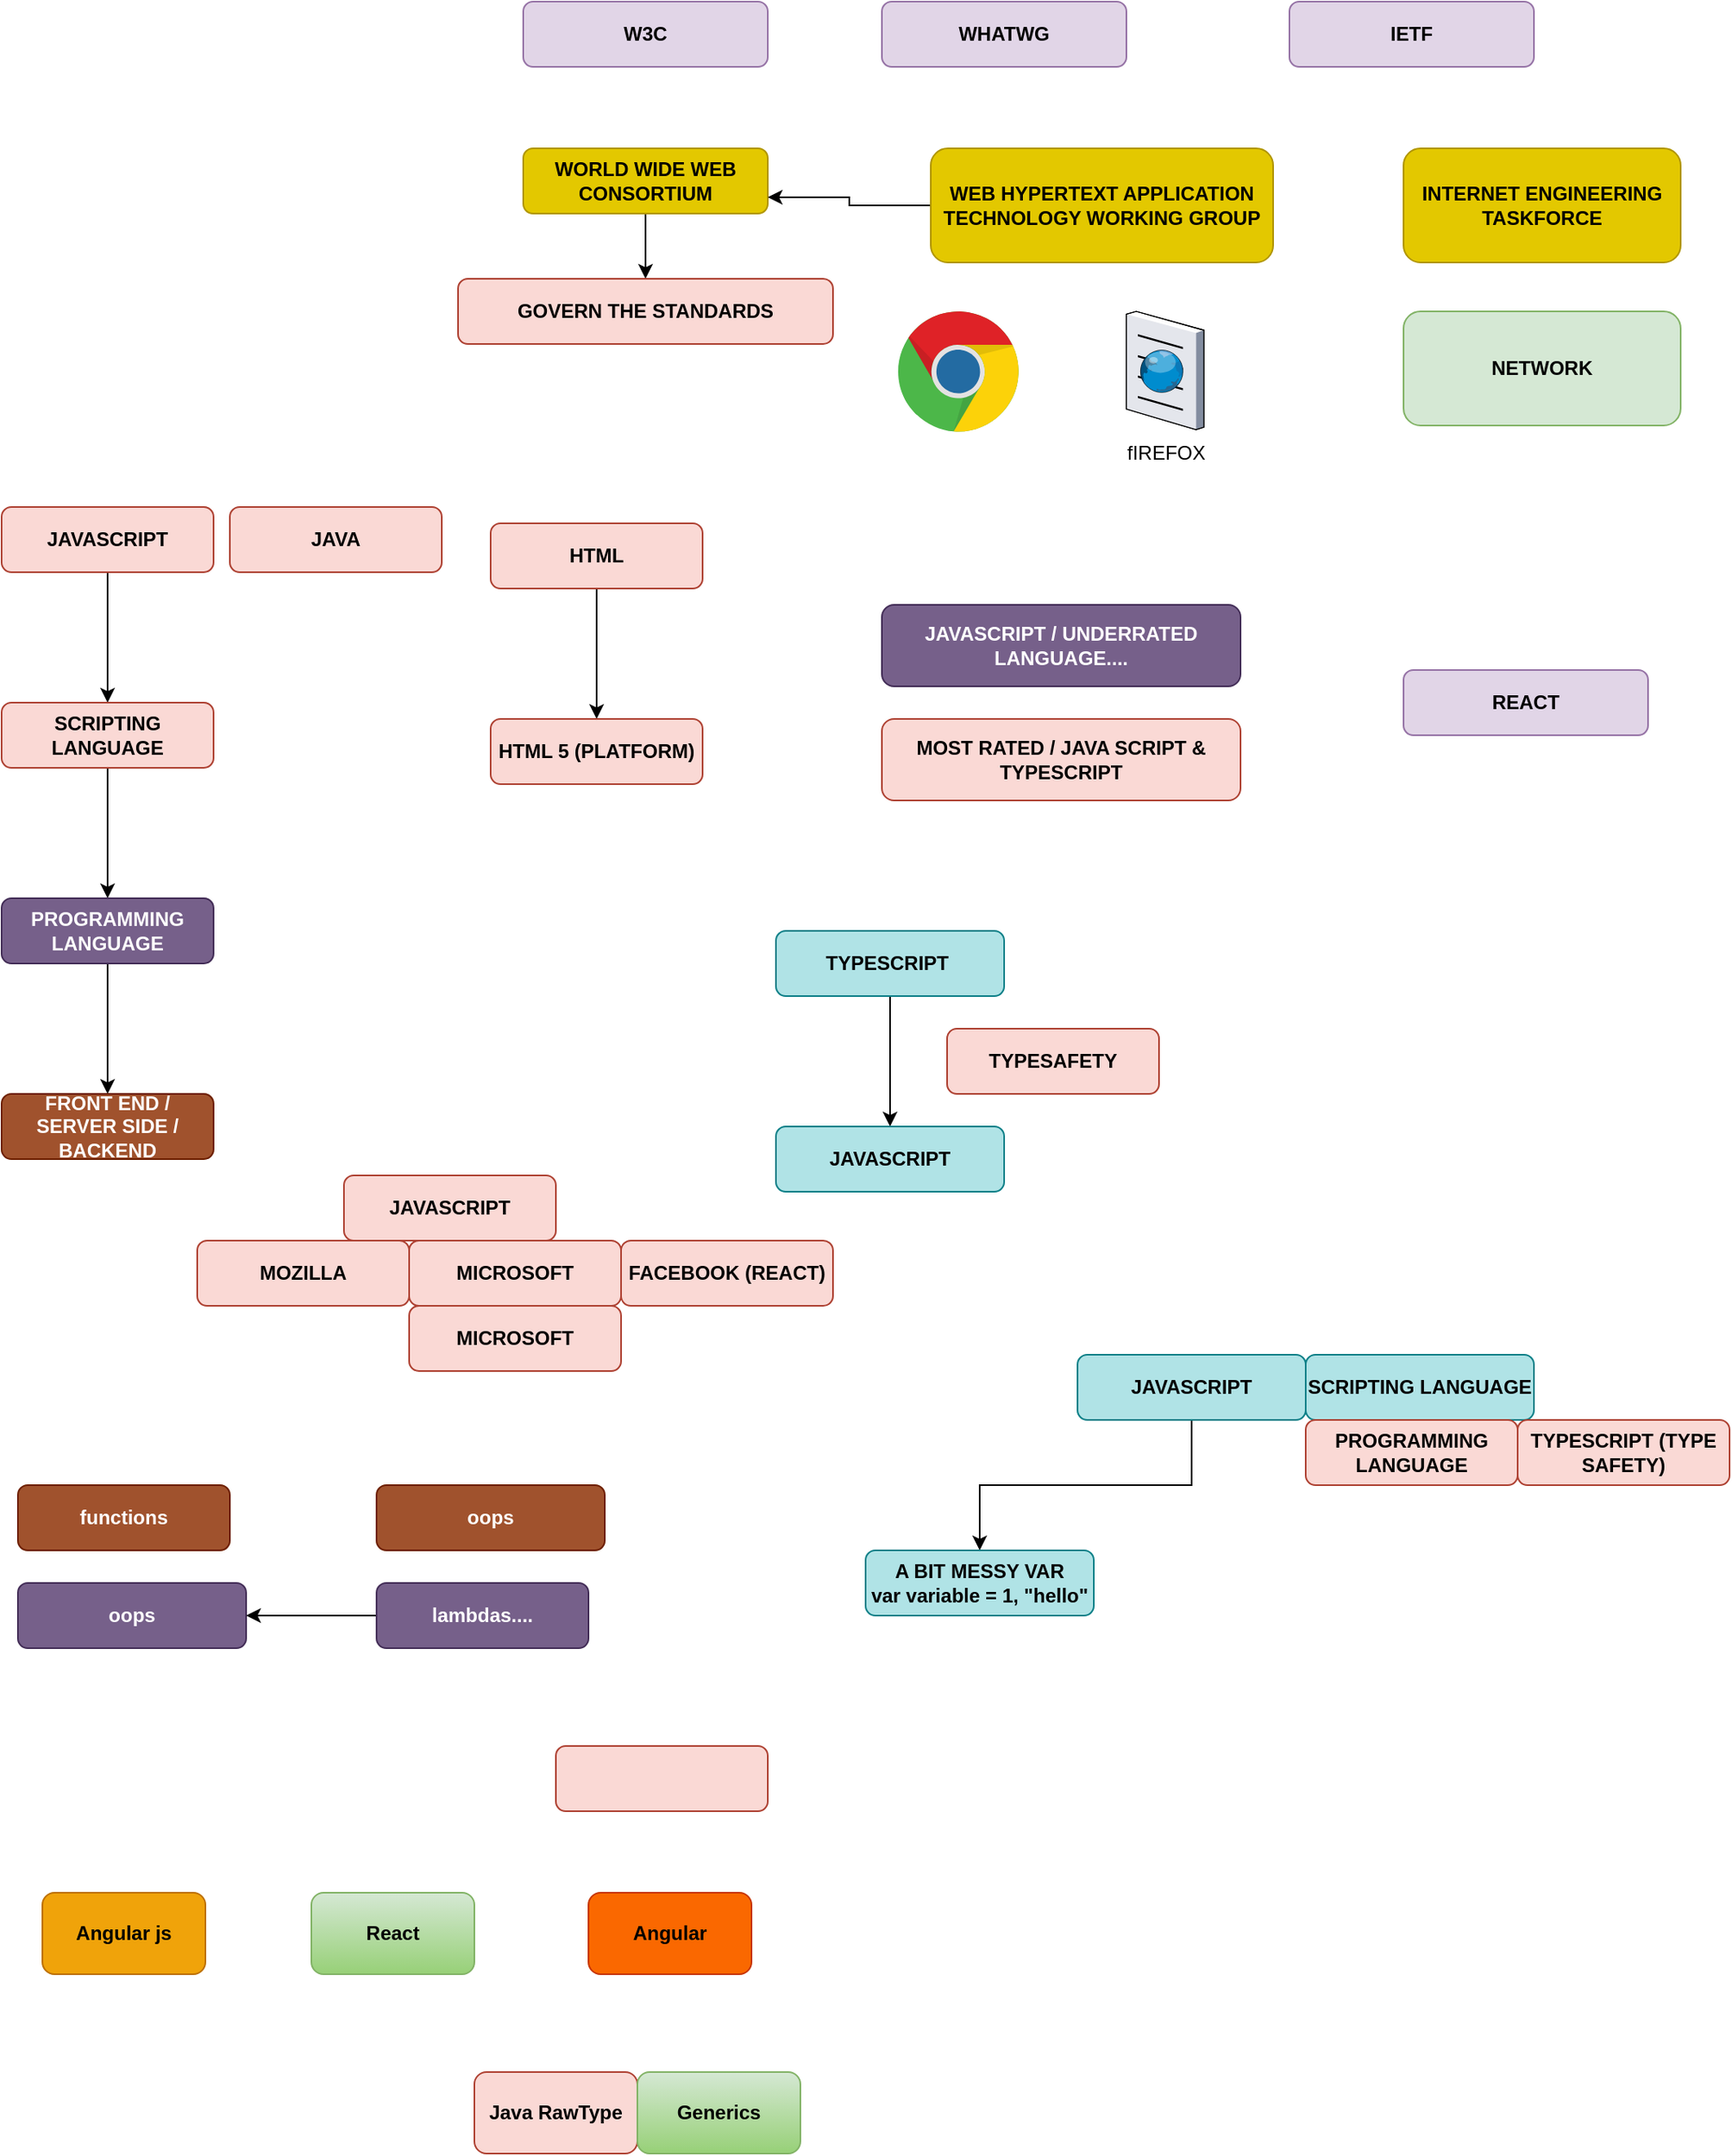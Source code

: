 <mxfile pages="6">
    <diagram id="5Ij_xe_2aIDB4ieaI9ya" name="HTML">
        <mxGraphModel dx="1388" dy="568" grid="1" gridSize="10" guides="1" tooltips="1" connect="1" arrows="1" fold="1" page="1" pageScale="1" pageWidth="850" pageHeight="1100" math="0" shadow="0">
            <root>
                <mxCell id="hTLF4VBUN87tIV2lK3SN-0"/>
                <mxCell id="hTLF4VBUN87tIV2lK3SN-1" parent="hTLF4VBUN87tIV2lK3SN-0"/>
                <mxCell id="hTLF4VBUN87tIV2lK3SN-2" value="W3C" style="rounded=1;whiteSpace=wrap;html=1;fillColor=#e1d5e7;strokeColor=#9673a6;fontStyle=1;" parent="hTLF4VBUN87tIV2lK3SN-1" vertex="1">
                    <mxGeometry x="130" y="70" width="150" height="40" as="geometry"/>
                </mxCell>
                <mxCell id="hTLF4VBUN87tIV2lK3SN-3" value="WHATWG" style="rounded=1;whiteSpace=wrap;html=1;fillColor=#e1d5e7;strokeColor=#9673a6;fontStyle=1;" parent="hTLF4VBUN87tIV2lK3SN-1" vertex="1">
                    <mxGeometry x="350" y="70" width="150" height="40" as="geometry"/>
                </mxCell>
                <mxCell id="hTLF4VBUN87tIV2lK3SN-4" value="IETF" style="rounded=1;whiteSpace=wrap;html=1;fillColor=#e1d5e7;strokeColor=#9673a6;fontStyle=1;" parent="hTLF4VBUN87tIV2lK3SN-1" vertex="1">
                    <mxGeometry x="600" y="70" width="150" height="40" as="geometry"/>
                </mxCell>
                <mxCell id="hTLF4VBUN87tIV2lK3SN-10" style="edgeStyle=orthogonalEdgeStyle;rounded=0;orthogonalLoop=1;jettySize=auto;html=1;" parent="hTLF4VBUN87tIV2lK3SN-1" source="hTLF4VBUN87tIV2lK3SN-5" target="hTLF4VBUN87tIV2lK3SN-9" edge="1">
                    <mxGeometry relative="1" as="geometry"/>
                </mxCell>
                <mxCell id="hTLF4VBUN87tIV2lK3SN-5" value="WORLD WIDE WEB CONSORTIUM" style="rounded=1;whiteSpace=wrap;html=1;fillColor=#e3c800;strokeColor=#B09500;fontStyle=1;fontColor=#000000;" parent="hTLF4VBUN87tIV2lK3SN-1" vertex="1">
                    <mxGeometry x="130" y="160" width="150" height="40" as="geometry"/>
                </mxCell>
                <mxCell id="hTLF4VBUN87tIV2lK3SN-13" style="edgeStyle=orthogonalEdgeStyle;rounded=0;orthogonalLoop=1;jettySize=auto;html=1;entryX=1;entryY=0.75;entryDx=0;entryDy=0;" parent="hTLF4VBUN87tIV2lK3SN-1" source="hTLF4VBUN87tIV2lK3SN-6" target="hTLF4VBUN87tIV2lK3SN-5" edge="1">
                    <mxGeometry relative="1" as="geometry"/>
                </mxCell>
                <mxCell id="hTLF4VBUN87tIV2lK3SN-6" value="WEB HYPERTEXT APPLICATION TECHNOLOGY WORKING GROUP" style="rounded=1;whiteSpace=wrap;html=1;fillColor=#e3c800;strokeColor=#B09500;fontStyle=1;fontColor=#000000;" parent="hTLF4VBUN87tIV2lK3SN-1" vertex="1">
                    <mxGeometry x="380" y="160" width="210" height="70" as="geometry"/>
                </mxCell>
                <mxCell id="hTLF4VBUN87tIV2lK3SN-7" value="INTERNET ENGINEERING TASKFORCE" style="rounded=1;whiteSpace=wrap;html=1;fillColor=#e3c800;strokeColor=#B09500;fontStyle=1;fontColor=#000000;" parent="hTLF4VBUN87tIV2lK3SN-1" vertex="1">
                    <mxGeometry x="670" y="160" width="170" height="70" as="geometry"/>
                </mxCell>
                <mxCell id="hTLF4VBUN87tIV2lK3SN-8" value="REACT" style="rounded=1;whiteSpace=wrap;html=1;fillColor=#e1d5e7;strokeColor=#9673a6;fontStyle=1;" parent="hTLF4VBUN87tIV2lK3SN-1" vertex="1">
                    <mxGeometry x="670" y="480" width="150" height="40" as="geometry"/>
                </mxCell>
                <mxCell id="hTLF4VBUN87tIV2lK3SN-9" value="GOVERN THE STANDARDS" style="rounded=1;whiteSpace=wrap;html=1;fillColor=#fad9d5;strokeColor=#ae4132;fontStyle=1;" parent="hTLF4VBUN87tIV2lK3SN-1" vertex="1">
                    <mxGeometry x="90" y="240" width="230" height="40" as="geometry"/>
                </mxCell>
                <mxCell id="hTLF4VBUN87tIV2lK3SN-11" value="" style="dashed=0;outlineConnect=0;html=1;align=center;labelPosition=center;verticalLabelPosition=bottom;verticalAlign=top;shape=mxgraph.weblogos.chrome" parent="hTLF4VBUN87tIV2lK3SN-1" vertex="1">
                    <mxGeometry x="360" y="260" width="74.8" height="75.4" as="geometry"/>
                </mxCell>
                <mxCell id="hTLF4VBUN87tIV2lK3SN-12" value="fIREFOX" style="verticalLabelPosition=bottom;sketch=0;aspect=fixed;html=1;verticalAlign=top;strokeColor=none;align=center;outlineConnect=0;shape=mxgraph.citrix.browser;" parent="hTLF4VBUN87tIV2lK3SN-1" vertex="1">
                    <mxGeometry x="500" y="260" width="47.5" height="72.5" as="geometry"/>
                </mxCell>
                <mxCell id="hTLF4VBUN87tIV2lK3SN-14" value="NETWORK" style="rounded=1;whiteSpace=wrap;html=1;fillColor=#d5e8d4;strokeColor=#82b366;fontStyle=1;" parent="hTLF4VBUN87tIV2lK3SN-1" vertex="1">
                    <mxGeometry x="670" y="260" width="170" height="70" as="geometry"/>
                </mxCell>
                <mxCell id="gXea69x1OG7APbpB7Iwh-2" value="" style="edgeStyle=orthogonalEdgeStyle;rounded=0;orthogonalLoop=1;jettySize=auto;html=1;" parent="hTLF4VBUN87tIV2lK3SN-1" source="gXea69x1OG7APbpB7Iwh-0" target="gXea69x1OG7APbpB7Iwh-1" edge="1">
                    <mxGeometry relative="1" as="geometry"/>
                </mxCell>
                <mxCell id="gXea69x1OG7APbpB7Iwh-0" value="HTML" style="rounded=1;whiteSpace=wrap;html=1;fillColor=#fad9d5;strokeColor=#ae4132;fontStyle=1;verticalAlign=middle;" parent="hTLF4VBUN87tIV2lK3SN-1" vertex="1">
                    <mxGeometry x="110" y="390" width="130" height="40" as="geometry"/>
                </mxCell>
                <mxCell id="gXea69x1OG7APbpB7Iwh-1" value="HTML 5 (PLATFORM)" style="rounded=1;whiteSpace=wrap;html=1;fillColor=#fad9d5;strokeColor=#ae4132;fontStyle=1;verticalAlign=middle;" parent="hTLF4VBUN87tIV2lK3SN-1" vertex="1">
                    <mxGeometry x="110" y="510" width="130" height="40" as="geometry"/>
                </mxCell>
                <mxCell id="gXea69x1OG7APbpB7Iwh-3" value="JAVASCRIPT / UNDERRATED LANGUAGE...." style="rounded=1;whiteSpace=wrap;html=1;fillColor=#76608a;strokeColor=#432D57;fontStyle=1;verticalAlign=middle;fontColor=#ffffff;" parent="hTLF4VBUN87tIV2lK3SN-1" vertex="1">
                    <mxGeometry x="350" y="440" width="220" height="50" as="geometry"/>
                </mxCell>
                <mxCell id="gXea69x1OG7APbpB7Iwh-4" value="MOST RATED / JAVA SCRIPT &amp;amp; TYPESCRIPT" style="rounded=1;whiteSpace=wrap;html=1;fillColor=#fad9d5;strokeColor=#ae4132;fontStyle=1;verticalAlign=middle;" parent="hTLF4VBUN87tIV2lK3SN-1" vertex="1">
                    <mxGeometry x="350" y="510" width="220" height="50" as="geometry"/>
                </mxCell>
                <mxCell id="gXea69x1OG7APbpB7Iwh-9" value="" style="edgeStyle=orthogonalEdgeStyle;rounded=0;orthogonalLoop=1;jettySize=auto;html=1;" parent="hTLF4VBUN87tIV2lK3SN-1" source="gXea69x1OG7APbpB7Iwh-7" target="gXea69x1OG7APbpB7Iwh-8" edge="1">
                    <mxGeometry relative="1" as="geometry"/>
                </mxCell>
                <mxCell id="gXea69x1OG7APbpB7Iwh-7" value="TYPESCRIPT&amp;nbsp;" style="rounded=1;whiteSpace=wrap;html=1;fillColor=#b0e3e6;strokeColor=#0e8088;fontStyle=1;" parent="hTLF4VBUN87tIV2lK3SN-1" vertex="1">
                    <mxGeometry x="285" y="640" width="140" height="40" as="geometry"/>
                </mxCell>
                <mxCell id="gXea69x1OG7APbpB7Iwh-8" value="JAVASCRIPT" style="rounded=1;whiteSpace=wrap;html=1;fillColor=#b0e3e6;strokeColor=#0e8088;fontStyle=1;" parent="hTLF4VBUN87tIV2lK3SN-1" vertex="1">
                    <mxGeometry x="285" y="760" width="140" height="40" as="geometry"/>
                </mxCell>
                <mxCell id="gXea69x1OG7APbpB7Iwh-10" value="TYPESAFETY" style="rounded=1;whiteSpace=wrap;html=1;fillColor=#fad9d5;strokeColor=#ae4132;fontStyle=1;verticalAlign=middle;" parent="hTLF4VBUN87tIV2lK3SN-1" vertex="1">
                    <mxGeometry x="390" y="700" width="130" height="40" as="geometry"/>
                </mxCell>
                <mxCell id="GDrYUig2mX_t_uHK6c7Z-2" value="" style="edgeStyle=orthogonalEdgeStyle;rounded=0;orthogonalLoop=1;jettySize=auto;html=1;" parent="hTLF4VBUN87tIV2lK3SN-1" source="GDrYUig2mX_t_uHK6c7Z-0" target="GDrYUig2mX_t_uHK6c7Z-1" edge="1">
                    <mxGeometry relative="1" as="geometry"/>
                </mxCell>
                <mxCell id="GDrYUig2mX_t_uHK6c7Z-0" value="JAVASCRIPT" style="rounded=1;whiteSpace=wrap;html=1;fillColor=#fad9d5;strokeColor=#ae4132;fontStyle=1;verticalAlign=middle;" parent="hTLF4VBUN87tIV2lK3SN-1" vertex="1">
                    <mxGeometry x="-190" y="380" width="130" height="40" as="geometry"/>
                </mxCell>
                <mxCell id="GDrYUig2mX_t_uHK6c7Z-4" value="" style="edgeStyle=orthogonalEdgeStyle;rounded=0;orthogonalLoop=1;jettySize=auto;html=1;" parent="hTLF4VBUN87tIV2lK3SN-1" source="GDrYUig2mX_t_uHK6c7Z-1" target="GDrYUig2mX_t_uHK6c7Z-3" edge="1">
                    <mxGeometry relative="1" as="geometry"/>
                </mxCell>
                <mxCell id="GDrYUig2mX_t_uHK6c7Z-1" value="SCRIPTING LANGUAGE" style="rounded=1;whiteSpace=wrap;html=1;fillColor=#fad9d5;strokeColor=#ae4132;fontStyle=1;verticalAlign=middle;" parent="hTLF4VBUN87tIV2lK3SN-1" vertex="1">
                    <mxGeometry x="-190" y="500" width="130" height="40" as="geometry"/>
                </mxCell>
                <mxCell id="GDrYUig2mX_t_uHK6c7Z-6" value="" style="edgeStyle=orthogonalEdgeStyle;rounded=0;orthogonalLoop=1;jettySize=auto;html=1;" parent="hTLF4VBUN87tIV2lK3SN-1" source="GDrYUig2mX_t_uHK6c7Z-3" target="GDrYUig2mX_t_uHK6c7Z-5" edge="1">
                    <mxGeometry relative="1" as="geometry"/>
                </mxCell>
                <mxCell id="GDrYUig2mX_t_uHK6c7Z-3" value="PROGRAMMING LANGUAGE" style="rounded=1;whiteSpace=wrap;html=1;fillColor=#76608a;strokeColor=#432D57;fontStyle=1;verticalAlign=middle;fontColor=#ffffff;" parent="hTLF4VBUN87tIV2lK3SN-1" vertex="1">
                    <mxGeometry x="-190" y="620" width="130" height="40" as="geometry"/>
                </mxCell>
                <mxCell id="GDrYUig2mX_t_uHK6c7Z-5" value="FRONT END / SERVER SIDE / BACKEND" style="rounded=1;whiteSpace=wrap;html=1;fillColor=#a0522d;strokeColor=#6D1F00;fontStyle=1;verticalAlign=middle;fontColor=#ffffff;" parent="hTLF4VBUN87tIV2lK3SN-1" vertex="1">
                    <mxGeometry x="-190" y="740" width="130" height="40" as="geometry"/>
                </mxCell>
                <mxCell id="GDrYUig2mX_t_uHK6c7Z-7" value="JAVA" style="rounded=1;whiteSpace=wrap;html=1;fillColor=#fad9d5;strokeColor=#ae4132;fontStyle=1;verticalAlign=middle;" parent="hTLF4VBUN87tIV2lK3SN-1" vertex="1">
                    <mxGeometry x="-50" y="380" width="130" height="40" as="geometry"/>
                </mxCell>
                <mxCell id="GDrYUig2mX_t_uHK6c7Z-8" value="JAVASCRIPT" style="rounded=1;whiteSpace=wrap;html=1;fillColor=#fad9d5;strokeColor=#ae4132;fontStyle=1;verticalAlign=middle;" parent="hTLF4VBUN87tIV2lK3SN-1" vertex="1">
                    <mxGeometry x="20" y="790" width="130" height="40" as="geometry"/>
                </mxCell>
                <mxCell id="GDrYUig2mX_t_uHK6c7Z-9" value="MOZILLA" style="rounded=1;whiteSpace=wrap;html=1;fillColor=#fad9d5;strokeColor=#ae4132;fontStyle=1;verticalAlign=middle;" parent="hTLF4VBUN87tIV2lK3SN-1" vertex="1">
                    <mxGeometry x="-70" y="830" width="130" height="40" as="geometry"/>
                </mxCell>
                <mxCell id="GDrYUig2mX_t_uHK6c7Z-10" value="MICROSOFT" style="rounded=1;whiteSpace=wrap;html=1;fillColor=#fad9d5;strokeColor=#ae4132;fontStyle=1;verticalAlign=middle;" parent="hTLF4VBUN87tIV2lK3SN-1" vertex="1">
                    <mxGeometry x="60" y="830" width="130" height="40" as="geometry"/>
                </mxCell>
                <mxCell id="GDrYUig2mX_t_uHK6c7Z-11" value="FACEBOOK (REACT)" style="rounded=1;whiteSpace=wrap;html=1;fillColor=#fad9d5;strokeColor=#ae4132;fontStyle=1;verticalAlign=middle;" parent="hTLF4VBUN87tIV2lK3SN-1" vertex="1">
                    <mxGeometry x="190" y="830" width="130" height="40" as="geometry"/>
                </mxCell>
                <mxCell id="GDrYUig2mX_t_uHK6c7Z-12" value="MICROSOFT" style="rounded=1;whiteSpace=wrap;html=1;fillColor=#fad9d5;strokeColor=#ae4132;fontStyle=1;verticalAlign=middle;" parent="hTLF4VBUN87tIV2lK3SN-1" vertex="1">
                    <mxGeometry x="60" y="870" width="130" height="40" as="geometry"/>
                </mxCell>
                <mxCell id="GDrYUig2mX_t_uHK6c7Z-15" value="" style="edgeStyle=orthogonalEdgeStyle;rounded=0;orthogonalLoop=1;jettySize=auto;html=1;" parent="hTLF4VBUN87tIV2lK3SN-1" source="GDrYUig2mX_t_uHK6c7Z-13" target="GDrYUig2mX_t_uHK6c7Z-14" edge="1">
                    <mxGeometry relative="1" as="geometry"/>
                </mxCell>
                <mxCell id="GDrYUig2mX_t_uHK6c7Z-13" value="JAVASCRIPT" style="rounded=1;whiteSpace=wrap;html=1;fillColor=#b0e3e6;strokeColor=#0e8088;fontStyle=1;" parent="hTLF4VBUN87tIV2lK3SN-1" vertex="1">
                    <mxGeometry x="470" y="900" width="140" height="40" as="geometry"/>
                </mxCell>
                <mxCell id="GDrYUig2mX_t_uHK6c7Z-14" value="&amp;nbsp;A BIT MESSY VAR&amp;nbsp;&lt;br&gt;var variable = 1, &quot;hello&quot;" style="rounded=1;whiteSpace=wrap;html=1;fillColor=#b0e3e6;strokeColor=#0e8088;fontStyle=1;" parent="hTLF4VBUN87tIV2lK3SN-1" vertex="1">
                    <mxGeometry x="340" y="1020" width="140" height="40" as="geometry"/>
                </mxCell>
                <mxCell id="GDrYUig2mX_t_uHK6c7Z-16" value="SCRIPTING LANGUAGE" style="rounded=1;whiteSpace=wrap;html=1;fillColor=#b0e3e6;strokeColor=#0e8088;fontStyle=1;" parent="hTLF4VBUN87tIV2lK3SN-1" vertex="1">
                    <mxGeometry x="610" y="900" width="140" height="40" as="geometry"/>
                </mxCell>
                <mxCell id="GDrYUig2mX_t_uHK6c7Z-17" value="PROGRAMMING LANGUAGE" style="rounded=1;whiteSpace=wrap;html=1;fillColor=#fad9d5;strokeColor=#ae4132;fontStyle=1;verticalAlign=middle;" parent="hTLF4VBUN87tIV2lK3SN-1" vertex="1">
                    <mxGeometry x="610" y="940" width="130" height="40" as="geometry"/>
                </mxCell>
                <mxCell id="GDrYUig2mX_t_uHK6c7Z-18" value="TYPESCRIPT (TYPE SAFETY)" style="rounded=1;whiteSpace=wrap;html=1;fillColor=#fad9d5;strokeColor=#ae4132;fontStyle=1;verticalAlign=middle;" parent="hTLF4VBUN87tIV2lK3SN-1" vertex="1">
                    <mxGeometry x="740" y="940" width="130" height="40" as="geometry"/>
                </mxCell>
                <mxCell id="Rj2UV2dZEC7PFzg83JAe-0" value="functions" style="rounded=1;whiteSpace=wrap;html=1;fillColor=#a0522d;strokeColor=#6D1F00;fontStyle=1;verticalAlign=middle;fontColor=#ffffff;" parent="hTLF4VBUN87tIV2lK3SN-1" vertex="1">
                    <mxGeometry x="-180" y="980" width="130" height="40" as="geometry"/>
                </mxCell>
                <mxCell id="Rj2UV2dZEC7PFzg83JAe-1" value="oops" style="rounded=1;whiteSpace=wrap;html=1;fillColor=#a0522d;strokeColor=#6D1F00;fontStyle=1;fontColor=#ffffff;" parent="hTLF4VBUN87tIV2lK3SN-1" vertex="1">
                    <mxGeometry x="40" y="980" width="140" height="40" as="geometry"/>
                </mxCell>
                <mxCell id="Rj2UV2dZEC7PFzg83JAe-2" value="oops" style="rounded=1;whiteSpace=wrap;html=1;fillColor=#76608a;strokeColor=#432D57;fontStyle=1;fontColor=#ffffff;" parent="hTLF4VBUN87tIV2lK3SN-1" vertex="1">
                    <mxGeometry x="-180" y="1040" width="140" height="40" as="geometry"/>
                </mxCell>
                <mxCell id="Rj2UV2dZEC7PFzg83JAe-4" value="" style="edgeStyle=orthogonalEdgeStyle;rounded=0;orthogonalLoop=1;jettySize=auto;html=1;" parent="hTLF4VBUN87tIV2lK3SN-1" source="Rj2UV2dZEC7PFzg83JAe-3" target="Rj2UV2dZEC7PFzg83JAe-2" edge="1">
                    <mxGeometry relative="1" as="geometry"/>
                </mxCell>
                <mxCell id="Rj2UV2dZEC7PFzg83JAe-3" value="lambdas...." style="rounded=1;whiteSpace=wrap;html=1;fillColor=#76608a;strokeColor=#432D57;fontStyle=1;verticalAlign=middle;fontColor=#ffffff;" parent="hTLF4VBUN87tIV2lK3SN-1" vertex="1">
                    <mxGeometry x="40" y="1040" width="130" height="40" as="geometry"/>
                </mxCell>
                <mxCell id="Rj2UV2dZEC7PFzg83JAe-5" value="React" style="rounded=1;whiteSpace=wrap;html=1;fillColor=#d5e8d4;strokeColor=#82b366;verticalAlign=middle;align=center;fontStyle=1;gradientColor=#97d077;" parent="hTLF4VBUN87tIV2lK3SN-1" vertex="1">
                    <mxGeometry y="1230" width="100" height="50" as="geometry"/>
                </mxCell>
                <mxCell id="Rj2UV2dZEC7PFzg83JAe-6" value="Angular" style="rounded=1;whiteSpace=wrap;html=1;fillColor=#fa6800;strokeColor=#C73500;verticalAlign=middle;align=center;fontStyle=1;fontColor=#000000;" parent="hTLF4VBUN87tIV2lK3SN-1" vertex="1">
                    <mxGeometry x="170" y="1230" width="100" height="50" as="geometry"/>
                </mxCell>
                <mxCell id="Rj2UV2dZEC7PFzg83JAe-7" value="Angular js" style="rounded=1;whiteSpace=wrap;html=1;fillColor=#f0a30a;strokeColor=#BD7000;verticalAlign=middle;align=center;fontStyle=1;fontColor=#000000;" parent="hTLF4VBUN87tIV2lK3SN-1" vertex="1">
                    <mxGeometry x="-165" y="1230" width="100" height="50" as="geometry"/>
                </mxCell>
                <mxCell id="Rj2UV2dZEC7PFzg83JAe-8" value="Java RawType" style="rounded=1;whiteSpace=wrap;html=1;fillColor=#fad9d5;strokeColor=#ae4132;verticalAlign=middle;align=center;fontStyle=1;" parent="hTLF4VBUN87tIV2lK3SN-1" vertex="1">
                    <mxGeometry x="100" y="1340" width="100" height="50" as="geometry"/>
                </mxCell>
                <mxCell id="Rj2UV2dZEC7PFzg83JAe-9" value="Generics" style="rounded=1;whiteSpace=wrap;html=1;fillColor=#d5e8d4;strokeColor=#82b366;verticalAlign=middle;align=center;fontStyle=1;gradientColor=#97d077;" parent="hTLF4VBUN87tIV2lK3SN-1" vertex="1">
                    <mxGeometry x="200" y="1340" width="100" height="50" as="geometry"/>
                </mxCell>
                <mxCell id="Rj2UV2dZEC7PFzg83JAe-10" value="" style="rounded=1;whiteSpace=wrap;html=1;fillColor=#fad9d5;strokeColor=#ae4132;fontStyle=1;verticalAlign=middle;" parent="hTLF4VBUN87tIV2lK3SN-1" vertex="1">
                    <mxGeometry x="150" y="1140" width="130" height="40" as="geometry"/>
                </mxCell>
            </root>
        </mxGraphModel>
    </diagram>
    <diagram id="VufGVlRm9MT9v9WtKD6G" name="DOM">
        <mxGraphModel dx="1024" dy="584" grid="1" gridSize="10" guides="1" tooltips="1" connect="1" arrows="1" fold="1" page="1" pageScale="1" pageWidth="850" pageHeight="1100" math="0" shadow="1">
            <root>
                <mxCell id="vJ0R9NMca1olGAoWAvSm-0"/>
                <mxCell id="vJ0R9NMca1olGAoWAvSm-1" parent="vJ0R9NMca1olGAoWAvSm-0"/>
                <mxCell id="vJ0R9NMca1olGAoWAvSm-4" value="" style="edgeStyle=orthogonalEdgeStyle;rounded=0;orthogonalLoop=1;jettySize=auto;html=1;" parent="vJ0R9NMca1olGAoWAvSm-1" source="vJ0R9NMca1olGAoWAvSm-2" target="vJ0R9NMca1olGAoWAvSm-3" edge="1">
                    <mxGeometry relative="1" as="geometry"/>
                </mxCell>
                <mxCell id="vJ0R9NMca1olGAoWAvSm-2" value="DOM (DOCUMENT OBJECT MODEL)" style="rounded=1;whiteSpace=wrap;html=1;fillColor=#fad9d5;strokeColor=#ae4132;fontStyle=1;verticalAlign=middle;" parent="vJ0R9NMca1olGAoWAvSm-1" vertex="1">
                    <mxGeometry x="400" y="30" width="190" height="70" as="geometry"/>
                </mxCell>
                <mxCell id="vJ0R9NMca1olGAoWAvSm-7" value="" style="edgeStyle=orthogonalEdgeStyle;rounded=0;orthogonalLoop=1;jettySize=auto;html=1;" parent="vJ0R9NMca1olGAoWAvSm-1" source="vJ0R9NMca1olGAoWAvSm-3" target="vJ0R9NMca1olGAoWAvSm-6" edge="1">
                    <mxGeometry relative="1" as="geometry"/>
                </mxCell>
                <mxCell id="vJ0R9NMca1olGAoWAvSm-3" value="INVERTED TREE" style="rounded=1;whiteSpace=wrap;html=1;fillColor=#fad9d5;strokeColor=#ae4132;fontStyle=1;verticalAlign=middle;" parent="vJ0R9NMca1olGAoWAvSm-1" vertex="1">
                    <mxGeometry x="400" y="180" width="190" height="70" as="geometry"/>
                </mxCell>
                <mxCell id="vJ0R9NMca1olGAoWAvSm-6" value="REPRESENTS AN ENTIRE HTML DOCUMENT" style="whiteSpace=wrap;html=1;rounded=1;fontStyle=1;strokeColor=#ae4132;fillColor=#fad9d5;" parent="vJ0R9NMca1olGAoWAvSm-1" vertex="1">
                    <mxGeometry x="435" y="335" width="120" height="60" as="geometry"/>
                </mxCell>
                <mxCell id="vJ0R9NMca1olGAoWAvSm-12" value="" style="edgeStyle=orthogonalEdgeStyle;rounded=0;orthogonalLoop=1;jettySize=auto;html=1;" parent="vJ0R9NMca1olGAoWAvSm-1" source="vJ0R9NMca1olGAoWAvSm-9" target="vJ0R9NMca1olGAoWAvSm-11" edge="1">
                    <mxGeometry relative="1" as="geometry"/>
                </mxCell>
                <mxCell id="vJ0R9NMca1olGAoWAvSm-14" value="" style="edgeStyle=orthogonalEdgeStyle;rounded=0;orthogonalLoop=1;jettySize=auto;html=1;" parent="vJ0R9NMca1olGAoWAvSm-1" source="vJ0R9NMca1olGAoWAvSm-9" target="vJ0R9NMca1olGAoWAvSm-13" edge="1">
                    <mxGeometry relative="1" as="geometry"/>
                </mxCell>
                <mxCell id="vJ0R9NMca1olGAoWAvSm-24" style="edgeStyle=orthogonalEdgeStyle;rounded=0;orthogonalLoop=1;jettySize=auto;html=1;entryX=0.5;entryY=0;entryDx=0;entryDy=0;" parent="vJ0R9NMca1olGAoWAvSm-1" source="vJ0R9NMca1olGAoWAvSm-9" target="vJ0R9NMca1olGAoWAvSm-23" edge="1">
                    <mxGeometry relative="1" as="geometry"/>
                </mxCell>
                <mxCell id="vJ0R9NMca1olGAoWAvSm-9" value="ROOM ELEMENT &amp;lt;HTML&amp;gt;" style="rounded=1;whiteSpace=wrap;html=1;fillColor=#d0cee2;strokeColor=#56517e;verticalAlign=middle;align=center;fontStyle=1" parent="vJ0R9NMca1olGAoWAvSm-1" vertex="1">
                    <mxGeometry x="200" y="530" width="140" height="70" as="geometry"/>
                </mxCell>
                <mxCell id="vJ0R9NMca1olGAoWAvSm-10" value="NODES" style="rounded=1;whiteSpace=wrap;html=1;strokeColor=#0e8088;fontStyle=1;fillColor=none;" parent="vJ0R9NMca1olGAoWAvSm-1" vertex="1">
                    <mxGeometry x="400" y="490" width="230" height="40" as="geometry"/>
                </mxCell>
                <mxCell id="vJ0R9NMca1olGAoWAvSm-16" value="" style="edgeStyle=orthogonalEdgeStyle;rounded=0;orthogonalLoop=1;jettySize=auto;html=1;" parent="vJ0R9NMca1olGAoWAvSm-1" source="vJ0R9NMca1olGAoWAvSm-11" target="vJ0R9NMca1olGAoWAvSm-15" edge="1">
                    <mxGeometry relative="1" as="geometry"/>
                </mxCell>
                <mxCell id="vJ0R9NMca1olGAoWAvSm-11" value="element&lt;br&gt;&amp;lt;head&amp;gt;" style="rounded=1;whiteSpace=wrap;html=1;fillColor=#d0cee2;strokeColor=#56517e;verticalAlign=middle;align=center;fontStyle=1" parent="vJ0R9NMca1olGAoWAvSm-1" vertex="1">
                    <mxGeometry x="110" y="670" width="140" height="70" as="geometry"/>
                </mxCell>
                <mxCell id="vJ0R9NMca1olGAoWAvSm-22" value="" style="edgeStyle=orthogonalEdgeStyle;rounded=0;orthogonalLoop=1;jettySize=auto;html=1;" parent="vJ0R9NMca1olGAoWAvSm-1" source="vJ0R9NMca1olGAoWAvSm-13" target="vJ0R9NMca1olGAoWAvSm-21" edge="1">
                    <mxGeometry relative="1" as="geometry"/>
                </mxCell>
                <mxCell id="vJ0R9NMca1olGAoWAvSm-13" value="element&amp;nbsp;&lt;br&gt;&amp;lt;h1&amp;gt;" style="rounded=1;whiteSpace=wrap;html=1;fillColor=#d0cee2;strokeColor=#56517e;verticalAlign=middle;align=center;fontStyle=1" parent="vJ0R9NMca1olGAoWAvSm-1" vertex="1">
                    <mxGeometry x="310" y="680" width="140" height="70" as="geometry"/>
                </mxCell>
                <mxCell id="vJ0R9NMca1olGAoWAvSm-18" value="" style="edgeStyle=orthogonalEdgeStyle;rounded=0;orthogonalLoop=1;jettySize=auto;html=1;" parent="vJ0R9NMca1olGAoWAvSm-1" source="vJ0R9NMca1olGAoWAvSm-15" target="vJ0R9NMca1olGAoWAvSm-17" edge="1">
                    <mxGeometry relative="1" as="geometry"/>
                </mxCell>
                <mxCell id="vJ0R9NMca1olGAoWAvSm-15" value="element&lt;br&gt;&amp;lt;title&amp;gt;" style="whiteSpace=wrap;html=1;rounded=1;fontStyle=1;strokeColor=#56517e;fillColor=#d0cee2;" parent="vJ0R9NMca1olGAoWAvSm-1" vertex="1">
                    <mxGeometry x="120" y="770" width="120" height="60" as="geometry"/>
                </mxCell>
                <mxCell id="vJ0R9NMca1olGAoWAvSm-17" value="text&lt;br&gt;Dom Demo" style="ellipse;whiteSpace=wrap;html=1;fillColor=#647687;strokeColor=#314354;fontColor=#ffffff;" parent="vJ0R9NMca1olGAoWAvSm-1" vertex="1">
                    <mxGeometry x="120" y="870" width="120" height="60" as="geometry"/>
                </mxCell>
                <mxCell id="vJ0R9NMca1olGAoWAvSm-21" value="text&lt;br&gt;AMDOCS" style="rounded=1;whiteSpace=wrap;html=1;fillColor=#d0cee2;strokeColor=#56517e;verticalAlign=middle;align=center;fontStyle=1" parent="vJ0R9NMca1olGAoWAvSm-1" vertex="1">
                    <mxGeometry x="310" y="800" width="140" height="70" as="geometry"/>
                </mxCell>
                <mxCell id="vJ0R9NMca1olGAoWAvSm-23" value="attribute&lt;br&gt;href" style="rounded=1;whiteSpace=wrap;html=1;fillColor=#d0cee2;strokeColor=#56517e;verticalAlign=middle;align=center;fontStyle=1" parent="vJ0R9NMca1olGAoWAvSm-1" vertex="1">
                    <mxGeometry x="500" y="680" width="140" height="70" as="geometry"/>
                </mxCell>
                <mxCell id="vJ0R9NMca1olGAoWAvSm-28" value="" style="edgeStyle=orthogonalEdgeStyle;rounded=0;orthogonalLoop=1;jettySize=auto;html=1;" parent="vJ0R9NMca1olGAoWAvSm-1" source="vJ0R9NMca1olGAoWAvSm-26" target="vJ0R9NMca1olGAoWAvSm-27" edge="1">
                    <mxGeometry relative="1" as="geometry"/>
                </mxCell>
                <mxCell id="vJ0R9NMca1olGAoWAvSm-26" value="REACT (INTERACTIVE)" style="rounded=1;whiteSpace=wrap;html=1;fillColor=#e6d0de;strokeColor=#996185;verticalAlign=middle;align=center;fontStyle=1;gradientColor=#d5739d;" parent="vJ0R9NMca1olGAoWAvSm-1" vertex="1">
                    <mxGeometry x="700" y="910" width="100" height="50" as="geometry"/>
                </mxCell>
                <mxCell id="vJ0R9NMca1olGAoWAvSm-27" value="DOM" style="whiteSpace=wrap;html=1;rounded=1;fontStyle=1;strokeColor=#996185;fillColor=#e6d0de;gradientColor=#d5739d;" parent="vJ0R9NMca1olGAoWAvSm-1" vertex="1">
                    <mxGeometry x="690" y="775" width="120" height="60" as="geometry"/>
                </mxCell>
                <mxCell id="vJ0R9NMca1olGAoWAvSm-35" value="" style="edgeStyle=orthogonalEdgeStyle;rounded=0;orthogonalLoop=1;jettySize=auto;html=1;" parent="vJ0R9NMca1olGAoWAvSm-1" source="vJ0R9NMca1olGAoWAvSm-30" target="vJ0R9NMca1olGAoWAvSm-34" edge="1">
                    <mxGeometry relative="1" as="geometry"/>
                </mxCell>
                <mxCell id="vJ0R9NMca1olGAoWAvSm-30" value="DOM" style="ellipse;whiteSpace=wrap;html=1;verticalAlign=middle;fillColor=#1ba1e2;strokeColor=#006EAF;fontColor=#ffffff;" parent="vJ0R9NMca1olGAoWAvSm-1" vertex="1">
                    <mxGeometry x="200" y="980" width="70" height="50" as="geometry"/>
                </mxCell>
                <mxCell id="vJ0R9NMca1olGAoWAvSm-33" value="" style="edgeStyle=orthogonalEdgeStyle;rounded=0;orthogonalLoop=1;jettySize=auto;html=1;" parent="vJ0R9NMca1olGAoWAvSm-1" source="vJ0R9NMca1olGAoWAvSm-31" target="vJ0R9NMca1olGAoWAvSm-32" edge="1">
                    <mxGeometry relative="1" as="geometry"/>
                </mxCell>
                <mxCell id="vJ0R9NMca1olGAoWAvSm-31" value="CSSOM" style="ellipse;whiteSpace=wrap;html=1;verticalAlign=middle;fillColor=#76608a;strokeColor=#432D57;fontColor=#ffffff;" parent="vJ0R9NMca1olGAoWAvSm-1" vertex="1">
                    <mxGeometry x="471" y="980" width="70" height="50" as="geometry"/>
                </mxCell>
                <mxCell id="vJ0R9NMca1olGAoWAvSm-32" value="color:red" style="ellipse;whiteSpace=wrap;html=1;verticalAlign=middle;fillColor=#76608a;strokeColor=#432D57;fontColor=#ffffff;" parent="vJ0R9NMca1olGAoWAvSm-1" vertex="1">
                    <mxGeometry x="401" y="1110" width="70" height="50" as="geometry"/>
                </mxCell>
                <mxCell id="vJ0R9NMca1olGAoWAvSm-34" value="h1" style="ellipse;whiteSpace=wrap;html=1;verticalAlign=middle;fillColor=#1ba1e2;strokeColor=#006EAF;fontColor=#ffffff;" parent="vJ0R9NMca1olGAoWAvSm-1" vertex="1">
                    <mxGeometry x="156" y="1110" width="70" height="50" as="geometry"/>
                </mxCell>
                <mxCell id="vJ0R9NMca1olGAoWAvSm-38" value="" style="edgeStyle=orthogonalEdgeStyle;rounded=0;orthogonalLoop=1;jettySize=auto;html=1;" parent="vJ0R9NMca1olGAoWAvSm-1" source="vJ0R9NMca1olGAoWAvSm-36" target="vJ0R9NMca1olGAoWAvSm-37" edge="1">
                    <mxGeometry relative="1" as="geometry"/>
                </mxCell>
                <mxCell id="vJ0R9NMca1olGAoWAvSm-36" value="Render tree" style="ellipse;whiteSpace=wrap;html=1;verticalAlign=middle;fillColor=#1ba1e2;strokeColor=#006EAF;fontColor=#ffffff;" parent="vJ0R9NMca1olGAoWAvSm-1" vertex="1">
                    <mxGeometry x="290" y="1220" width="70" height="50" as="geometry"/>
                </mxCell>
                <mxCell id="vJ0R9NMca1olGAoWAvSm-37" value="h1" style="ellipse;whiteSpace=wrap;html=1;verticalAlign=middle;fillColor=#1ba1e2;strokeColor=#006EAF;fontColor=#ffffff;" parent="vJ0R9NMca1olGAoWAvSm-1" vertex="1">
                    <mxGeometry x="290" y="1340" width="70" height="50" as="geometry"/>
                </mxCell>
                <mxCell id="vJ0R9NMca1olGAoWAvSm-39" value="color:red" style="ellipse;whiteSpace=wrap;html=1;verticalAlign=middle;fillColor=#76608a;strokeColor=#432D57;fontColor=#ffffff;" parent="vJ0R9NMca1olGAoWAvSm-1" vertex="1">
                    <mxGeometry x="290" y="1340" width="70" height="50" as="geometry"/>
                </mxCell>
            </root>
        </mxGraphModel>
    </diagram>
    <diagram id="rB9J2ZoES_NwUY1Yf7lI" name="TYPESCRIPT">
        <mxGraphModel dx="1024" dy="584" grid="1" gridSize="10" guides="1" tooltips="1" connect="1" arrows="1" fold="1" page="1" pageScale="1" pageWidth="850" pageHeight="1100" math="0" shadow="0">
            <root>
                <mxCell id="zEBT7IkmZ18M_KjtSdqe-0"/>
                <mxCell id="zEBT7IkmZ18M_KjtSdqe-1" parent="zEBT7IkmZ18M_KjtSdqe-0"/>
                <mxCell id="zEBT7IkmZ18M_KjtSdqe-2" value="NODE (JS)" style="rounded=1;whiteSpace=wrap;html=1;fillColor=#1ba1e2;strokeColor=#006EAF;fontStyle=1;fontColor=#ffffff;" parent="zEBT7IkmZ18M_KjtSdqe-1" vertex="1">
                    <mxGeometry x="111" y="60" width="140" height="40" as="geometry"/>
                </mxCell>
                <mxCell id="zEBT7IkmZ18M_KjtSdqe-3" value="NPM" style="rounded=1;whiteSpace=wrap;html=1;fillColor=#1ba1e2;strokeColor=#006EAF;fontStyle=1;fontColor=#ffffff;" parent="zEBT7IkmZ18M_KjtSdqe-1" vertex="1">
                    <mxGeometry x="110" y="100" width="140" height="40" as="geometry"/>
                </mxCell>
                <mxCell id="zEBT7IkmZ18M_KjtSdqe-4" value="APACHE TOMCAT (JAVA)" style="rounded=1;whiteSpace=wrap;html=1;fillColor=#b0e3e6;strokeColor=#0e8088;fontStyle=1;" parent="zEBT7IkmZ18M_KjtSdqe-1" vertex="1">
                    <mxGeometry x="250" y="60" width="140" height="40" as="geometry"/>
                </mxCell>
                <mxCell id="zEBT7IkmZ18M_KjtSdqe-5" value="IIS (.NET0" style="rounded=1;whiteSpace=wrap;html=1;fillColor=#b0e3e6;strokeColor=#0e8088;fontStyle=1;" parent="zEBT7IkmZ18M_KjtSdqe-1" vertex="1">
                    <mxGeometry x="390" y="60" width="140" height="40" as="geometry"/>
                </mxCell>
                <mxCell id="zEBT7IkmZ18M_KjtSdqe-6" value="MAVEN" style="rounded=1;whiteSpace=wrap;html=1;fillColor=#b0e3e6;strokeColor=#0e8088;fontStyle=1;" parent="zEBT7IkmZ18M_KjtSdqe-1" vertex="1">
                    <mxGeometry x="251" y="100" width="140" height="40" as="geometry"/>
                </mxCell>
                <mxCell id="zEBT7IkmZ18M_KjtSdqe-7" value="NUGET" style="rounded=1;whiteSpace=wrap;html=1;fillColor=#b0e3e6;strokeColor=#0e8088;fontStyle=1;" parent="zEBT7IkmZ18M_KjtSdqe-1" vertex="1">
                    <mxGeometry x="391" y="100" width="140" height="40" as="geometry"/>
                </mxCell>
                <mxCell id="zEBT7IkmZ18M_KjtSdqe-16" value="backward&amp;nbsp;&lt;br&gt;compatibility" style="edgeStyle=orthogonalEdgeStyle;rounded=0;orthogonalLoop=1;jettySize=auto;html=1;entryX=1;entryY=0.5;entryDx=0;entryDy=0;" parent="zEBT7IkmZ18M_KjtSdqe-1" source="zEBT7IkmZ18M_KjtSdqe-8" target="zEBT7IkmZ18M_KjtSdqe-15" edge="1">
                    <mxGeometry relative="1" as="geometry"/>
                </mxCell>
                <mxCell id="zEBT7IkmZ18M_KjtSdqe-8" value="Javascript&amp;nbsp;&lt;br&gt;.js" style="rounded=1;whiteSpace=wrap;html=1;fillColor=#6a00ff;strokeColor=#3700CC;fontStyle=1;verticalAlign=middle;fontColor=#ffffff;" parent="zEBT7IkmZ18M_KjtSdqe-1" vertex="1">
                    <mxGeometry x="310" y="400" width="130" height="40" as="geometry"/>
                </mxCell>
                <mxCell id="zEBT7IkmZ18M_KjtSdqe-10" value="transpiled" style="edgeStyle=orthogonalEdgeStyle;rounded=0;orthogonalLoop=1;jettySize=auto;html=1;entryX=0.5;entryY=0;entryDx=0;entryDy=0;" parent="zEBT7IkmZ18M_KjtSdqe-1" source="zEBT7IkmZ18M_KjtSdqe-9" target="zEBT7IkmZ18M_KjtSdqe-8" edge="1">
                    <mxGeometry relative="1" as="geometry"/>
                </mxCell>
                <mxCell id="zEBT7IkmZ18M_KjtSdqe-9" value="Typescript" style="rounded=1;whiteSpace=wrap;html=1;fillColor=#b0e3e6;strokeColor=#0e8088;fontStyle=1;verticalAlign=middle;" parent="zEBT7IkmZ18M_KjtSdqe-1" vertex="1">
                    <mxGeometry x="310" y="280" width="130" height="40" as="geometry"/>
                </mxCell>
                <mxCell id="zEBT7IkmZ18M_KjtSdqe-11" value="tsc (typescirpt compiler)" style="rounded=1;whiteSpace=wrap;html=1;fillColor=#d80073;strokeColor=#A50040;fontStyle=1;verticalAlign=middle;fontColor=#ffffff;" parent="zEBT7IkmZ18M_KjtSdqe-1" vertex="1">
                    <mxGeometry x="505" y="340" width="130" height="40" as="geometry"/>
                </mxCell>
                <mxCell id="zEBT7IkmZ18M_KjtSdqe-12" value="pom.xml" style="rounded=1;whiteSpace=wrap;html=1;fillColor=#b0e3e6;strokeColor=#0e8088;fontStyle=1;" parent="zEBT7IkmZ18M_KjtSdqe-1" vertex="1">
                    <mxGeometry x="251" y="140" width="140" height="40" as="geometry"/>
                </mxCell>
                <mxCell id="zEBT7IkmZ18M_KjtSdqe-14" value="package.json" style="rounded=1;whiteSpace=wrap;html=1;fillColor=#1ba1e2;strokeColor=#006EAF;fontStyle=1;fontColor=#ffffff;" parent="zEBT7IkmZ18M_KjtSdqe-1" vertex="1">
                    <mxGeometry x="110" y="140" width="140" height="40" as="geometry"/>
                </mxCell>
                <mxCell id="zEBT7IkmZ18M_KjtSdqe-15" value="ALL BROWSER / OLD AND NEW SUPPORT JAVASCRIPT" style="rounded=1;whiteSpace=wrap;html=1;fillColor=#6a00ff;strokeColor=#3700CC;fontStyle=1;verticalAlign=middle;fontColor=#ffffff;" parent="zEBT7IkmZ18M_KjtSdqe-1" vertex="1">
                    <mxGeometry x="60" y="400" width="130" height="40" as="geometry"/>
                </mxCell>
                <mxCell id="zEBT7IkmZ18M_KjtSdqe-17" value="babel" style="rounded=1;whiteSpace=wrap;html=1;fillColor=#d80073;strokeColor=#A50040;fontStyle=1;verticalAlign=middle;fontColor=#ffffff;" parent="zEBT7IkmZ18M_KjtSdqe-1" vertex="1">
                    <mxGeometry x="505" y="390" width="130" height="40" as="geometry"/>
                </mxCell>
                <mxCell id="zEBT7IkmZ18M_KjtSdqe-21" value="" style="edgeStyle=orthogonalEdgeStyle;rounded=0;orthogonalLoop=1;jettySize=auto;html=1;" parent="zEBT7IkmZ18M_KjtSdqe-1" source="zEBT7IkmZ18M_KjtSdqe-19" target="zEBT7IkmZ18M_KjtSdqe-20" edge="1">
                    <mxGeometry relative="1" as="geometry"/>
                </mxCell>
                <mxCell id="zEBT7IkmZ18M_KjtSdqe-19" value="JAVA WITH NOTEPAD&amp;nbsp;" style="rounded=1;whiteSpace=wrap;html=1;fillColor=#e3c800;strokeColor=#B09500;fontColor=#000000;" parent="zEBT7IkmZ18M_KjtSdqe-1" vertex="1">
                    <mxGeometry x="100" y="570" width="120" height="60" as="geometry"/>
                </mxCell>
                <mxCell id="zEBT7IkmZ18M_KjtSdqe-20" value="INTELLIJ IDEA" style="whiteSpace=wrap;html=1;rounded=1;fillColor=#e3c800;strokeColor=#B09500;fontColor=#000000;" parent="zEBT7IkmZ18M_KjtSdqe-1" vertex="1">
                    <mxGeometry x="300" y="570" width="120" height="60" as="geometry"/>
                </mxCell>
                <mxCell id="zEBT7IkmZ18M_KjtSdqe-24" value="" style="edgeStyle=orthogonalEdgeStyle;rounded=0;orthogonalLoop=1;jettySize=auto;html=1;" parent="zEBT7IkmZ18M_KjtSdqe-1" source="zEBT7IkmZ18M_KjtSdqe-22" target="zEBT7IkmZ18M_KjtSdqe-23" edge="1">
                    <mxGeometry relative="1" as="geometry"/>
                </mxCell>
                <mxCell id="zEBT7IkmZ18M_KjtSdqe-22" value="ECMAscript" style="whiteSpace=wrap;html=1;rounded=1;fillColor=#e3c800;strokeColor=#B09500;fontColor=#000000;" parent="zEBT7IkmZ18M_KjtSdqe-1" vertex="1">
                    <mxGeometry x="531" y="530" width="120" height="60" as="geometry"/>
                </mxCell>
                <mxCell id="zEBT7IkmZ18M_KjtSdqe-23" value="JavaScript" style="whiteSpace=wrap;html=1;rounded=1;fillColor=#f0a30a;strokeColor=#BD7000;fontColor=#000000;" parent="zEBT7IkmZ18M_KjtSdqe-1" vertex="1">
                    <mxGeometry x="531" y="670" width="120" height="60" as="geometry"/>
                </mxCell>
            </root>
        </mxGraphModel>
    </diagram>
    <diagram id="oHIjVVKuCfWOoyZk3tmo" name="React">
        <mxGraphModel dx="1874" dy="584" grid="1" gridSize="10" guides="1" tooltips="1" connect="1" arrows="1" fold="1" page="1" pageScale="1" pageWidth="850" pageHeight="1100" math="0" shadow="0">
            <root>
                <mxCell id="01SxqgMuMoMYEX_TywJu-0"/>
                <mxCell id="01SxqgMuMoMYEX_TywJu-1" parent="01SxqgMuMoMYEX_TywJu-0"/>
                <mxCell id="01SxqgMuMoMYEX_TywJu-2" value="React (a library)" style="rounded=1;whiteSpace=wrap;html=1;fillColor=#008a00;strokeColor=#005700;fontStyle=1;fontColor=#ffffff;" parent="01SxqgMuMoMYEX_TywJu-1" vertex="1">
                    <mxGeometry x="100" y="60" width="150" height="40" as="geometry"/>
                </mxCell>
                <mxCell id="01SxqgMuMoMYEX_TywJu-4" value="interactivity" style="rounded=1;whiteSpace=wrap;html=1;fillColor=#008a00;strokeColor=#005700;fontStyle=1;fontColor=#ffffff;" parent="01SxqgMuMoMYEX_TywJu-1" vertex="1">
                    <mxGeometry x="100" y="100" width="150" height="40" as="geometry"/>
                </mxCell>
                <mxCell id="01SxqgMuMoMYEX_TywJu-5" value="efficient" style="rounded=1;whiteSpace=wrap;html=1;fillColor=#008a00;strokeColor=#005700;fontStyle=1;fontColor=#ffffff;" parent="01SxqgMuMoMYEX_TywJu-1" vertex="1">
                    <mxGeometry x="100" y="140" width="150" height="40" as="geometry"/>
                </mxCell>
                <mxCell id="01SxqgMuMoMYEX_TywJu-6" value="does one thing&lt;br&gt;extremely well" style="rounded=1;whiteSpace=wrap;html=1;fillColor=#008a00;strokeColor=#005700;fontStyle=1;fontColor=#ffffff;" parent="01SxqgMuMoMYEX_TywJu-1" vertex="1">
                    <mxGeometry x="100" y="180" width="150" height="40" as="geometry"/>
                </mxCell>
                <mxCell id="01SxqgMuMoMYEX_TywJu-7" value="Concept" style="rounded=1;whiteSpace=wrap;html=1;fillColor=#b0e3e6;strokeColor=#0e8088;fontStyle=1;" parent="01SxqgMuMoMYEX_TywJu-1" vertex="1">
                    <mxGeometry x="350" y="90" width="140" height="40" as="geometry"/>
                </mxCell>
                <mxCell id="01SxqgMuMoMYEX_TywJu-8" value="Hand-on&amp;nbsp;" style="rounded=1;whiteSpace=wrap;html=1;fillColor=#b0e3e6;strokeColor=#0e8088;fontStyle=1;" parent="01SxqgMuMoMYEX_TywJu-1" vertex="1">
                    <mxGeometry x="350" y="140" width="140" height="40" as="geometry"/>
                </mxCell>
                <mxCell id="01SxqgMuMoMYEX_TywJu-9" value="Official Docs" style="rounded=1;whiteSpace=wrap;html=1;fillColor=#b0e3e6;strokeColor=#0e8088;fontStyle=1;" parent="01SxqgMuMoMYEX_TywJu-1" vertex="1">
                    <mxGeometry x="350" y="190" width="140" height="40" as="geometry"/>
                </mxCell>
                <mxCell id="01SxqgMuMoMYEX_TywJu-10" value="does one thing&lt;br&gt;extremely well" style="rounded=1;whiteSpace=wrap;html=1;fillColor=#008a00;strokeColor=#005700;fontStyle=1;fontColor=#ffffff;" parent="01SxqgMuMoMYEX_TywJu-1" vertex="1">
                    <mxGeometry x="100" y="220" width="150" height="40" as="geometry"/>
                </mxCell>
                <mxCell id="01SxqgMuMoMYEX_TywJu-11" value="use as much as you want" style="rounded=1;whiteSpace=wrap;html=1;fillColor=#e3c800;strokeColor=#B09500;fontStyle=1;fontColor=#000000;" parent="01SxqgMuMoMYEX_TywJu-1" vertex="1">
                    <mxGeometry x="340" y="290" width="150" height="40" as="geometry"/>
                </mxCell>
                <mxCell id="01SxqgMuMoMYEX_TywJu-12" value="Web App" style="rounded=1;whiteSpace=wrap;html=1;fillColor=#d0cee2;strokeColor=#56517e;verticalAlign=bottom;align=center;fontStyle=1" parent="01SxqgMuMoMYEX_TywJu-1" vertex="1">
                    <mxGeometry x="650" y="460" width="290" height="300" as="geometry"/>
                </mxCell>
                <mxCell id="01SxqgMuMoMYEX_TywJu-16" value="index" style="dashed=0;outlineConnect=0;html=1;align=center;labelPosition=center;verticalLabelPosition=bottom;verticalAlign=top;shape=mxgraph.weblogos.html5" parent="01SxqgMuMoMYEX_TywJu-1" vertex="1">
                    <mxGeometry x="714" y="500" width="52.4" height="74" as="geometry"/>
                </mxCell>
                <mxCell id="01SxqgMuMoMYEX_TywJu-17" value="product" style="dashed=0;outlineConnect=0;html=1;align=center;labelPosition=center;verticalLabelPosition=bottom;verticalAlign=top;shape=mxgraph.weblogos.html5" parent="01SxqgMuMoMYEX_TywJu-1" vertex="1">
                    <mxGeometry x="830" y="500" width="52.4" height="74" as="geometry"/>
                </mxCell>
                <mxCell id="01SxqgMuMoMYEX_TywJu-18" value="cat" style="dashed=0;outlineConnect=0;html=1;align=center;labelPosition=center;verticalLabelPosition=bottom;verticalAlign=top;shape=mxgraph.weblogos.html5" parent="01SxqgMuMoMYEX_TywJu-1" vertex="1">
                    <mxGeometry x="719" y="630" width="52.4" height="74" as="geometry"/>
                </mxCell>
                <mxCell id="01SxqgMuMoMYEX_TywJu-19" value="offers" style="dashed=0;outlineConnect=0;html=1;align=center;labelPosition=center;verticalLabelPosition=bottom;verticalAlign=top;shape=mxgraph.weblogos.html5" parent="01SxqgMuMoMYEX_TywJu-1" vertex="1">
                    <mxGeometry x="830" y="620" width="52.4" height="74" as="geometry"/>
                </mxCell>
                <mxCell id="01SxqgMuMoMYEX_TywJu-20" value="SPA" style="rounded=1;whiteSpace=wrap;html=1;fillColor=#d0cee2;strokeColor=#56517e;verticalAlign=bottom;align=center;fontStyle=1" parent="01SxqgMuMoMYEX_TywJu-1" vertex="1">
                    <mxGeometry x="-100" y="460" width="460" height="340" as="geometry"/>
                </mxCell>
                <mxCell id="01SxqgMuMoMYEX_TywJu-21" value="index" style="dashed=0;outlineConnect=0;html=1;align=center;labelPosition=center;verticalLabelPosition=bottom;verticalAlign=top;shape=mxgraph.weblogos.html5" parent="01SxqgMuMoMYEX_TywJu-1" vertex="1">
                    <mxGeometry x="-50" y="484" width="120" height="210" as="geometry"/>
                </mxCell>
                <mxCell id="01SxqgMuMoMYEX_TywJu-22" value="&lt;span style=&quot;color: rgba(0 , 0 , 0 , 0) ; font-family: monospace ; font-size: 0px ; font-weight: 400&quot;&gt;%3CmxGraphModel%3E%3Croot%3E%3CmxCell%20id%3D%220%22%2F%3E%3CmxCell%20id%3D%221%22%20parent%3D%220%22%2F%3E%3CmxCell%20id%3D%222%22%20value%3D%22%22%20style%3D%22rounded%3D1%3BwhiteSpace%3Dwrap%3Bhtml%3D1%3BfillColor%3D%23b0e3e6%3BstrokeColor%3D%230e8088%3BfontStyle%3D1%3BverticalAlign%3Dmiddle%3B%22%20vertex%3D%221%22%20parent%3D%221%22%3E%3CmxGeometry%20x%3D%22110%22%20y%3D%22517%22%20width%3D%22130%22%20height%3D%2240%22%20as%3D%22geometry%22%2F%3E%3C%2FmxCell%3E%3C%2Froot%3E%3C%2FmxGraphModel%3E&lt;/span&gt;" style="rounded=1;whiteSpace=wrap;html=1;fillColor=#b0e3e6;strokeColor=#0e8088;fontStyle=1;verticalAlign=middle;" parent="01SxqgMuMoMYEX_TywJu-1" vertex="1">
                    <mxGeometry x="110" y="510" width="130" height="40" as="geometry"/>
                </mxCell>
                <mxCell id="01SxqgMuMoMYEX_TywJu-23" value="" style="rounded=1;whiteSpace=wrap;html=1;fillColor=#b0e3e6;strokeColor=#0e8088;fontStyle=1;verticalAlign=middle;" parent="01SxqgMuMoMYEX_TywJu-1" vertex="1">
                    <mxGeometry x="110" y="710" width="130" height="40" as="geometry"/>
                </mxCell>
                <mxCell id="01SxqgMuMoMYEX_TywJu-24" value="&lt;span style=&quot;color: rgba(0 , 0 , 0 , 0) ; font-family: monospace ; font-size: 0px ; font-weight: 400&quot;&gt;%3CmxGraphModel%3E%3Croot%3E%3CmxCell%20id%3D%220%22%2F%3E%3CmxCell%20id%3D%221%22%20parent%3D%220%22%2F%3E%3CmxCell%20id%3D%222%22%20value%3D%22%22%20style%3D%22rounded%3D1%3BwhiteSpace%3Dwrap%3Bhtml%3D1%3BfillColor%3D%23b0e3e6%3BstrokeColor%3D%230e8088%3BfontStyle%3D1%3BverticalAlign%3Dmiddle%3B%22%20vertex%3D%221%22%20parent%3D%221%22%3E%3CmxGeometry%20x%3D%22110%22%20y%3D%22517%22%20width%3D%22130%22%20height%3D%2240%22%20as%3D%22geometry%22%2F%3E%3C%2FmxCell%3E%3C%2Froot%3E%3C%2FmxGraphModel%3E&lt;/span&gt;" style="rounded=1;whiteSpace=wrap;html=1;fillColor=#b0e3e6;strokeColor=#0e8088;fontStyle=1;verticalAlign=middle;rotation=90;" parent="01SxqgMuMoMYEX_TywJu-1" vertex="1">
                    <mxGeometry x="60" y="610" width="130" height="40" as="geometry"/>
                </mxCell>
                <mxCell id="01SxqgMuMoMYEX_TywJu-25" value="&lt;span style=&quot;color: rgba(0 , 0 , 0 , 0) ; font-family: monospace ; font-size: 0px ; font-weight: 400&quot;&gt;%3CmxGraphModel%3E%3Croot%3E%3CmxCell%20id%3D%220%22%2F%3E%3CmxCell%20id%3D%221%22%20parent%3D%220%22%2F%3E%3CmxCell%20id%3D%222%22%20value%3D%22%22%20style%3D%22rounded%3D1%3BwhiteSpace%3Dwrap%3Bhtml%3D1%3BfillColor%3D%23b0e3e6%3BstrokeColor%3D%230e8088%3BfontStyle%3D1%3BverticalAlign%3Dmiddle%3B%22%20vertex%3D%221%22%20parent%3D%221%22%3E%3CmxGeometry%20x%3D%22110%22%20y%3D%22517%22%20width%3D%22130%22%20height%3D%2240%22%20as%3D%22geometry%22%2F%3E%3C%2FmxCell%3E%3C%2Froot%3E%3C%2FmxGraphModel%3E&lt;/span&gt;" style="rounded=1;whiteSpace=wrap;html=1;fillColor=#b0e3e6;strokeColor=#0e8088;fontStyle=1;verticalAlign=middle;" parent="01SxqgMuMoMYEX_TywJu-1" vertex="1">
                    <mxGeometry x="160" y="560" width="130" height="140" as="geometry"/>
                </mxCell>
                <mxCell id="01SxqgMuMoMYEX_TywJu-27" value="Traditional Web" style="rounded=1;whiteSpace=wrap;html=1;fillColor=#fad9d5;strokeColor=#ae4132;fontStyle=1;verticalAlign=middle;" parent="01SxqgMuMoMYEX_TywJu-1" vertex="1">
                    <mxGeometry x="740" y="390" width="130" height="40" as="geometry"/>
                </mxCell>
                <mxCell id="01SxqgMuMoMYEX_TywJu-28" value="SPA" style="rounded=1;whiteSpace=wrap;html=1;fillColor=#fad9d5;strokeColor=#ae4132;fontStyle=1;verticalAlign=middle;" parent="01SxqgMuMoMYEX_TywJu-1" vertex="1">
                    <mxGeometry x="70" y="400" width="130" height="40" as="geometry"/>
                </mxCell>
                <mxCell id="01SxqgMuMoMYEX_TywJu-29" value="" style="image;html=1;image=img/lib/clip_art/computers/Server_Rack_128x128.png;verticalAlign=bottom;" parent="01SxqgMuMoMYEX_TywJu-1" vertex="1">
                    <mxGeometry x="900" y="700" width="80" height="80" as="geometry"/>
                </mxCell>
                <mxCell id="01SxqgMuMoMYEX_TywJu-31" value="" style="edgeStyle=orthogonalEdgeStyle;rounded=0;orthogonalLoop=1;jettySize=auto;html=1;" parent="01SxqgMuMoMYEX_TywJu-1" source="01SxqgMuMoMYEX_TywJu-30" target="01SxqgMuMoMYEX_TywJu-12" edge="1">
                    <mxGeometry relative="1" as="geometry">
                        <Array as="points">
                            <mxPoint x="817" y="810"/>
                            <mxPoint x="795" y="810"/>
                        </Array>
                    </mxGeometry>
                </mxCell>
                <mxCell id="01SxqgMuMoMYEX_TywJu-30" value="" style="dashed=0;outlineConnect=0;html=1;align=center;labelPosition=center;verticalLabelPosition=bottom;verticalAlign=top;shape=mxgraph.weblogos.chrome" parent="01SxqgMuMoMYEX_TywJu-1" vertex="1">
                    <mxGeometry x="790" y="840" width="74.8" height="75.4" as="geometry"/>
                </mxCell>
                <mxCell id="01SxqgMuMoMYEX_TywJu-32" value="" style="dashed=0;outlineConnect=0;html=1;align=center;labelPosition=center;verticalLabelPosition=bottom;verticalAlign=top;shape=mxgraph.weblogos.chrome" parent="01SxqgMuMoMYEX_TywJu-1" vertex="1">
                    <mxGeometry x="-160" y="704" width="200" height="200" as="geometry"/>
                </mxCell>
                <mxCell id="01SxqgMuMoMYEX_TywJu-33" value="" style="image;html=1;image=img/lib/clip_art/computers/Server_Rack_128x128.png;verticalAlign=bottom;" parent="01SxqgMuMoMYEX_TywJu-1" vertex="1">
                    <mxGeometry x="410" y="350" width="80" height="80" as="geometry"/>
                </mxCell>
                <mxCell id="01SxqgMuMoMYEX_TywJu-34" value="index" style="dashed=0;outlineConnect=0;html=1;align=center;labelPosition=center;verticalLabelPosition=bottom;verticalAlign=top;shape=mxgraph.weblogos.html5" parent="01SxqgMuMoMYEX_TywJu-1" vertex="1">
                    <mxGeometry x="350" y="350" width="70" height="110" as="geometry"/>
                </mxCell>
                <mxCell id="01SxqgMuMoMYEX_TywJu-35" value="HTML" style="rounded=1;whiteSpace=wrap;html=1;fillColor=#008a00;strokeColor=#005700;verticalAlign=bottom;fontColor=#ffffff;" parent="01SxqgMuMoMYEX_TywJu-1" vertex="1">
                    <mxGeometry x="60" y="960" width="210" height="130" as="geometry"/>
                </mxCell>
                <mxCell id="01SxqgMuMoMYEX_TywJu-36" value="JS" style="rounded=1;whiteSpace=wrap;html=1;fillColor=#b0e3e6;strokeColor=#0e8088;fontStyle=1;verticalAlign=bottom;" parent="01SxqgMuMoMYEX_TywJu-1" vertex="1">
                    <mxGeometry x="80" y="990" width="140" height="40" as="geometry"/>
                </mxCell>
                <mxCell id="01SxqgMuMoMYEX_TywJu-37" value="" style="shape=actor;whiteSpace=wrap;html=1;verticalAlign=bottom;fillColor=#1ba1e2;strokeColor=#006EAF;fontColor=#ffffff;" parent="01SxqgMuMoMYEX_TywJu-1" vertex="1">
                    <mxGeometry x="300" y="990" width="40" height="60" as="geometry"/>
                </mxCell>
                <mxCell id="01SxqgMuMoMYEX_TywJu-38" value="layout : must have" style="rounded=1;whiteSpace=wrap;html=1;fillColor=#fad9d5;strokeColor=#ae4132;fontStyle=1;verticalAlign=middle;" parent="01SxqgMuMoMYEX_TywJu-1" vertex="1">
                    <mxGeometry x="420" y="970" width="130" height="40" as="geometry"/>
                </mxCell>
                <mxCell id="01SxqgMuMoMYEX_TywJu-39" value="interactivity : nice to have" style="rounded=1;whiteSpace=wrap;html=1;fillColor=#008a00;strokeColor=#005700;fontStyle=1;verticalAlign=middle;fontColor=#ffffff;" parent="01SxqgMuMoMYEX_TywJu-1" vertex="1">
                    <mxGeometry x="570" y="970" width="130" height="40" as="geometry"/>
                </mxCell>
                <mxCell id="01SxqgMuMoMYEX_TywJu-40" value="interactivity : must have&amp;nbsp;" style="rounded=1;whiteSpace=wrap;html=1;fillColor=#008a00;strokeColor=#005700;fontStyle=1;verticalAlign=middle;fontColor=#ffffff;" parent="01SxqgMuMoMYEX_TywJu-1" vertex="1">
                    <mxGeometry x="425" y="1080" width="130" height="40" as="geometry"/>
                </mxCell>
                <mxCell id="01SxqgMuMoMYEX_TywJu-41" value="layout : nice to have" style="rounded=1;whiteSpace=wrap;html=1;fillColor=#fad9d5;strokeColor=#ae4132;fontStyle=1;verticalAlign=middle;" parent="01SxqgMuMoMYEX_TywJu-1" vertex="1">
                    <mxGeometry x="584" y="1080" width="130" height="40" as="geometry"/>
                </mxCell>
                <mxCell id="01SxqgMuMoMYEX_TywJu-44" value="JS" style="rounded=1;whiteSpace=wrap;html=1;fillColor=#008a00;strokeColor=#005700;verticalAlign=bottom;fontColor=#ffffff;" parent="01SxqgMuMoMYEX_TywJu-1" vertex="1">
                    <mxGeometry x="50" y="1150" width="210" height="130" as="geometry"/>
                </mxCell>
                <mxCell id="01SxqgMuMoMYEX_TywJu-45" value="HTML (JSX)" style="rounded=1;whiteSpace=wrap;html=1;fillColor=#b0e3e6;strokeColor=#0e8088;fontStyle=1;verticalAlign=bottom;" parent="01SxqgMuMoMYEX_TywJu-1" vertex="1">
                    <mxGeometry x="70" y="1180" width="140" height="40" as="geometry"/>
                </mxCell>
                <mxCell id="01SxqgMuMoMYEX_TywJu-46" value="" style="shape=actor;whiteSpace=wrap;html=1;verticalAlign=bottom;fillColor=#1ba1e2;strokeColor=#006EAF;fontColor=#ffffff;" parent="01SxqgMuMoMYEX_TywJu-1" vertex="1">
                    <mxGeometry x="290" y="1185" width="40" height="60" as="geometry"/>
                </mxCell>
                <mxCell id="01SxqgMuMoMYEX_TywJu-47" value="JSX : javascript could do?&lt;br&gt;" style="rounded=1;whiteSpace=wrap;html=1;fillColor=#1ba1e2;strokeColor=#006EAF;fontStyle=1;verticalAlign=bottom;fontColor=#ffffff;" parent="01SxqgMuMoMYEX_TywJu-1" vertex="1">
                    <mxGeometry x="440" y="1220" width="240" height="40" as="geometry"/>
                </mxCell>
                <mxCell id="01SxqgMuMoMYEX_TywJu-48" value="button html" style="rounded=1;whiteSpace=wrap;html=1;fillColor=#e1d5e7;strokeColor=#9673a6;fontStyle=1;verticalAlign=bottom;" parent="01SxqgMuMoMYEX_TywJu-1" vertex="1">
                    <mxGeometry x="435" y="1280" width="120" height="40" as="geometry"/>
                </mxCell>
                <mxCell id="01SxqgMuMoMYEX_TywJu-49" value="&amp;lt;Button&amp;gt; Javascript" style="rounded=1;whiteSpace=wrap;html=1;fillColor=#008a00;strokeColor=#005700;fontStyle=1;verticalAlign=bottom;fontColor=#ffffff;" parent="01SxqgMuMoMYEX_TywJu-1" vertex="1">
                    <mxGeometry x="570" y="1280" width="120" height="40" as="geometry"/>
                </mxCell>
            </root>
        </mxGraphModel>
    </diagram>
    <diagram id="-iBsXocXYA2YuRwdHTNa" name="React First Program Flow">
        <mxGraphModel dx="1874" dy="1684" grid="1" gridSize="10" guides="1" tooltips="1" connect="1" arrows="1" fold="1" page="1" pageScale="1" pageWidth="850" pageHeight="1100" math="0" shadow="0">
            <root>
                <mxCell id="dGyOWBW_fT0ulOKTr13p-0"/>
                <mxCell id="dGyOWBW_fT0ulOKTr13p-1" parent="dGyOWBW_fT0ulOKTr13p-0"/>
                <mxCell id="dGyOWBW_fT0ulOKTr13p-3" value="&lt;div style=&quot;color: rgb(255 , 255 , 255) ; background-color: rgb(21 , 21 , 21) ; font-family: &amp;#34;monolisa&amp;#34; , &amp;#34;menlo&amp;#34; , &amp;#34;monaco&amp;#34; , &amp;#34;courier new&amp;#34; , monospace ; font-weight: normal ; font-size: 15px ; line-height: 24px&quot;&gt;&lt;div&gt;&lt;span style=&quot;color: #dfe2e7&quot;&gt;&amp;lt;!&lt;/span&gt;&lt;span style=&quot;color: #86d9ca&quot;&gt;DOCTYPE&lt;/span&gt;&lt;span style=&quot;color: #dfe2e7&quot;&gt; &lt;/span&gt;&lt;span style=&quot;color: #77b7d7&quot;&gt;html&lt;/span&gt;&lt;span style=&quot;color: #dfe2e7&quot;&gt;&amp;gt;&lt;/span&gt;&lt;/div&gt;&lt;div&gt;&lt;span style=&quot;color: #dfe2e7&quot;&gt;&amp;lt;&lt;/span&gt;&lt;span style=&quot;color: #86d9ca&quot;&gt;html&lt;/span&gt;&lt;span style=&quot;color: #dfe2e7&quot;&gt; &lt;/span&gt;&lt;span style=&quot;color: #77b7d7&quot;&gt;lang&lt;/span&gt;&lt;span style=&quot;color: #dfe2e7&quot;&gt;=&quot;&lt;/span&gt;&lt;span style=&quot;color: #977cdc&quot;&gt;en&lt;/span&gt;&lt;span style=&quot;color: #dfe2e7&quot;&gt;&quot;&amp;gt;&lt;/span&gt;&lt;/div&gt;&lt;div&gt;  &lt;span style=&quot;color: #dfe2e7&quot;&gt;&amp;lt;&lt;/span&gt;&lt;span style=&quot;color: #86d9ca&quot;&gt;head&lt;/span&gt;&lt;span style=&quot;color: #dfe2e7&quot;&gt;&amp;gt;&lt;/span&gt;&lt;/div&gt;&lt;div&gt;&lt;span style=&quot;color: rgb(223 , 226 , 231)&quot;&gt;&amp;lt;&lt;/span&gt;&lt;span style=&quot;color: rgb(134 , 217 , 202)&quot;&gt;title&lt;/span&gt;&lt;span style=&quot;color: rgb(223 , 226 , 231)&quot;&gt;&amp;gt;&lt;/span&gt;Document&lt;span style=&quot;color: rgb(223 , 226 , 231)&quot;&gt;&amp;lt;/&lt;/span&gt;&lt;span style=&quot;color: rgb(134 , 217 , 202)&quot;&gt;title&lt;/span&gt;&lt;span style=&quot;color: rgb(223 , 226 , 231)&quot;&gt;&amp;gt;&lt;/span&gt;&lt;br&gt;&lt;/div&gt;&lt;div&gt;    &lt;span style=&quot;color: #dfe2e7&quot;&gt;&amp;lt;&lt;/span&gt;&lt;span style=&quot;color: #86d9ca&quot;&gt;h1&lt;/span&gt;&lt;span style=&quot;color: #dfe2e7&quot;&gt;&amp;gt;&lt;/span&gt;Single page app&lt;span style=&quot;color: #dfe2e7&quot;&gt;&amp;lt;/&lt;/span&gt;&lt;span style=&quot;color: #86d9ca&quot;&gt;h1&lt;/span&gt;&lt;span style=&quot;color: #dfe2e7&quot;&gt;&amp;gt;&lt;/span&gt;&lt;/div&gt;&lt;div&gt;  &lt;span style=&quot;color: #dfe2e7&quot;&gt;&amp;lt;/&lt;/span&gt;&lt;span style=&quot;color: #86d9ca&quot;&gt;head&lt;/span&gt;&lt;span style=&quot;color: #dfe2e7&quot;&gt;&amp;gt;&lt;/span&gt;&lt;/div&gt;&lt;div&gt;  &lt;span style=&quot;color: #dfe2e7&quot;&gt;&amp;lt;&lt;/span&gt;&lt;span style=&quot;color: #86d9ca&quot;&gt;body&lt;/span&gt;&lt;span style=&quot;color: #dfe2e7&quot;&gt;&amp;gt;&lt;/span&gt;&lt;/div&gt;&lt;div&gt;    &lt;span style=&quot;color: #dfe2e7&quot;&gt;&amp;lt;&lt;/span&gt;&lt;span style=&quot;color: #86d9ca&quot;&gt;div&lt;/span&gt;&lt;span style=&quot;color: #dfe2e7&quot;&gt; &lt;/span&gt;&lt;span style=&quot;color: #77b7d7&quot;&gt;id&lt;/span&gt;&lt;span style=&quot;color: #dfe2e7&quot;&gt;=&quot;&lt;/span&gt;&lt;span style=&quot;color: #977cdc&quot;&gt;root&lt;/span&gt;&lt;span style=&quot;color: #dfe2e7&quot;&gt;&quot;&amp;gt;&amp;lt;/&lt;/span&gt;&lt;span style=&quot;color: #86d9ca&quot;&gt;div&lt;/span&gt;&lt;span style=&quot;color: #dfe2e7&quot;&gt;&amp;gt;&lt;/span&gt;&lt;/div&gt;&lt;div&gt;  &lt;span style=&quot;color: #dfe2e7&quot;&gt;&amp;lt;/&lt;/span&gt;&lt;span style=&quot;color: #86d9ca&quot;&gt;body&lt;/span&gt;&lt;span style=&quot;color: #dfe2e7&quot;&gt;&amp;gt;&lt;/span&gt;&lt;/div&gt;&lt;div&gt;&lt;span style=&quot;color: #dfe2e7&quot;&gt;&amp;lt;/&lt;/span&gt;&lt;span style=&quot;color: #86d9ca&quot;&gt;html&lt;/span&gt;&lt;span style=&quot;color: #dfe2e7&quot;&gt;&amp;gt;&lt;/span&gt;&lt;/div&gt;&lt;/div&gt;" style="rounded=1;whiteSpace=wrap;html=1;fillColor=#fad9d5;strokeColor=#ae4132;fontStyle=1;verticalAlign=middle;" parent="dGyOWBW_fT0ulOKTr13p-1" vertex="1">
                    <mxGeometry x="570" y="-20" width="340" height="290" as="geometry"/>
                </mxCell>
                <mxCell id="dGyOWBW_fT0ulOKTr13p-7" value="" style="group" parent="dGyOWBW_fT0ulOKTr13p-1" vertex="1" connectable="0">
                    <mxGeometry x="40" y="20" width="210" height="60" as="geometry"/>
                </mxCell>
                <mxCell id="dGyOWBW_fT0ulOKTr13p-4" value="&lt;div style=&quot;color: rgb(255, 255, 255); background-color: rgb(21, 21, 21); font-family: monolisa, menlo, monaco, &amp;quot;courier new&amp;quot;, monospace; font-weight: normal; font-size: 15px; line-height: 24px;&quot;&gt;&lt;div&gt;&lt;span style=&quot;color: #ffffff&quot;&gt;  &lt;/span&gt;&lt;span style=&quot;color: #dfe2e7&quot;&gt;&quot;&lt;/span&gt;&lt;span style=&quot;color: #77b7d7&quot;&gt;main&lt;/span&gt;&lt;span style=&quot;color: #dfe2e7&quot;&gt;&quot;&lt;/span&gt;&lt;span style=&quot;color: #ffffff&quot;&gt;: &lt;/span&gt;&lt;span style=&quot;color: #dfe2e7&quot;&gt;&quot;&lt;/span&gt;&lt;span style=&quot;color: #977cdc&quot;&gt;/index.js&lt;/span&gt;&lt;span style=&quot;color: #dfe2e7&quot;&gt;&quot;&lt;/span&gt;&lt;span style=&quot;color: #ffffff&quot;&gt;,&lt;/span&gt;&lt;/div&gt;&lt;/div&gt;" style="text;whiteSpace=wrap;html=1;" parent="dGyOWBW_fT0ulOKTr13p-7" vertex="1">
                    <mxGeometry width="210" height="40" as="geometry"/>
                </mxCell>
                <mxCell id="dGyOWBW_fT0ulOKTr13p-6" value="package.json" style="rounded=1;whiteSpace=wrap;html=1;fillColor=#b0e3e6;strokeColor=#0e8088;fontStyle=1;verticalAlign=middle;" parent="dGyOWBW_fT0ulOKTr13p-7" vertex="1">
                    <mxGeometry x="20" y="40" width="130" height="20" as="geometry"/>
                </mxCell>
                <mxCell id="dGyOWBW_fT0ulOKTr13p-11" style="edgeStyle=orthogonalEdgeStyle;rounded=0;orthogonalLoop=1;jettySize=auto;html=1;" parent="dGyOWBW_fT0ulOKTr13p-1" source="dGyOWBW_fT0ulOKTr13p-8" target="dGyOWBW_fT0ulOKTr13p-10" edge="1">
                    <mxGeometry relative="1" as="geometry"/>
                </mxCell>
                <mxCell id="dGyOWBW_fT0ulOKTr13p-12" style="edgeStyle=orthogonalEdgeStyle;rounded=0;orthogonalLoop=1;jettySize=auto;html=1;entryX=0.176;entryY=0.724;entryDx=0;entryDy=0;entryPerimeter=0;" parent="dGyOWBW_fT0ulOKTr13p-1" source="dGyOWBW_fT0ulOKTr13p-8" target="dGyOWBW_fT0ulOKTr13p-3" edge="1">
                    <mxGeometry relative="1" as="geometry"/>
                </mxCell>
                <mxCell id="dGyOWBW_fT0ulOKTr13p-8" value="&lt;div style=&quot;background-color: rgb(21 , 21 , 21) ; font-family: &amp;#34;monolisa&amp;#34; , &amp;#34;menlo&amp;#34; , &amp;#34;monaco&amp;#34; , &amp;#34;courier new&amp;#34; , monospace ; font-weight: normal ; font-size: 15px ; line-height: 24px&quot;&gt;&lt;div style=&quot;color: rgb(255 , 255 , 255)&quot;&gt;&lt;span style=&quot;color: #77b7d7&quot;&gt;import&lt;/span&gt;&lt;span style=&quot;color: #ffffff&quot;&gt; &lt;/span&gt;&lt;span style=&quot;color: #dfe2e7&quot;&gt;React,&lt;/span&gt;&lt;span style=&quot;color: #ffffff&quot;&gt; &lt;/span&gt;&lt;span style=&quot;color: #77b7d7&quot;&gt;{&lt;/span&gt;&lt;span style=&quot;color: #ffffff&quot;&gt; &lt;/span&gt;&lt;span style=&quot;color: #dfe2e7&quot;&gt;StrictMode&lt;/span&gt;&lt;span style=&quot;color: #ffffff&quot;&gt; &lt;/span&gt;&lt;span style=&quot;color: #77b7d7&quot;&gt;}&lt;/span&gt;&lt;span style=&quot;color: #ffffff&quot;&gt; &lt;/span&gt;&lt;span style=&quot;color: #77b7d7&quot;&gt;from&lt;/span&gt;&lt;span style=&quot;color: #ffffff&quot;&gt; &lt;/span&gt;&lt;span style=&quot;color: #dfe2e7&quot;&gt;&quot;&lt;/span&gt;&lt;span style=&quot;color: #977cdc&quot;&gt;react&lt;/span&gt;&lt;span style=&quot;color: #dfe2e7&quot;&gt;&quot;;&lt;/span&gt;&lt;/div&gt;&lt;div style=&quot;color: rgb(255 , 255 , 255)&quot;&gt;&lt;span style=&quot;color: #77b7d7&quot;&gt;import&lt;/span&gt;&lt;span style=&quot;color: #ffffff&quot;&gt; &lt;/span&gt;&lt;span style=&quot;color: #77b7d7&quot;&gt;{&lt;/span&gt;&lt;span style=&quot;color: #ffffff&quot;&gt; &lt;/span&gt;&lt;span style=&quot;color: #dfe2e7&quot;&gt;createRoot&lt;/span&gt;&lt;span style=&quot;color: #ffffff&quot;&gt; &lt;/span&gt;&lt;span style=&quot;color: #77b7d7&quot;&gt;}&lt;/span&gt;&lt;span style=&quot;color: #ffffff&quot;&gt; &lt;/span&gt;&lt;span style=&quot;color: #77b7d7&quot;&gt;from&lt;/span&gt;&lt;span style=&quot;color: #ffffff&quot;&gt; &lt;/span&gt;&lt;span style=&quot;color: #dfe2e7&quot;&gt;&quot;&lt;/span&gt;&lt;span style=&quot;color: #977cdc&quot;&gt;react-dom/client&lt;/span&gt;&lt;span style=&quot;color: #dfe2e7&quot;&gt;&quot;;&lt;/span&gt;&lt;/div&gt;&lt;div style=&quot;color: rgb(255 , 255 , 255)&quot;&gt;&lt;span style=&quot;color: #77b7d7&quot;&gt;import&lt;/span&gt;&lt;span style=&quot;color: #ffffff&quot;&gt; &lt;/span&gt;&lt;span style=&quot;color: #dfe2e7&quot;&gt;&quot;&lt;/span&gt;&lt;span style=&quot;color: #977cdc&quot;&gt;./styles.css&lt;/span&gt;&lt;span style=&quot;color: #dfe2e7&quot;&gt;&quot;;&lt;/span&gt;&lt;/div&gt;&lt;br&gt;&lt;div&gt;&lt;span style=&quot;color: rgb(119 , 183 , 215)&quot;&gt;import&lt;/span&gt;&lt;span style=&quot;color: rgb(255 , 255 , 255)&quot;&gt;&amp;nbsp;&lt;/span&gt;&lt;font color=&quot;#dfe2e7&quot;&gt;MyApp&lt;/font&gt;&lt;span style=&quot;color: rgb(255 , 255 , 255)&quot;&gt;&amp;nbsp;&lt;/span&gt;&lt;span style=&quot;color: rgb(119 , 183 , 215)&quot;&gt;from&lt;/span&gt;&lt;span style=&quot;color: rgb(255 , 255 , 255)&quot;&gt; &lt;/span&gt;&lt;span style=&quot;color: rgb(223 , 226 , 231)&quot;&gt;&quot;&lt;/span&gt;&lt;span style=&quot;color: rgb(151 , 124 , 220)&quot;&gt;./App&lt;/span&gt;&lt;span style=&quot;color: rgb(223 , 226 , 231)&quot;&gt;&quot;;&lt;/span&gt;&lt;/div&gt;&lt;br&gt;&lt;div style=&quot;color: rgb(255 , 255 , 255)&quot;&gt;&lt;span style=&quot;color: #77b7d7&quot;&gt;const&lt;/span&gt;&lt;span style=&quot;color: #ffffff&quot;&gt; &lt;/span&gt;&lt;span style=&quot;color: #dfe2e7&quot;&gt;root&lt;/span&gt;&lt;span style=&quot;color: #ffffff&quot;&gt; &lt;/span&gt;&lt;span style=&quot;color: #dfe2e7&quot;&gt;=&lt;/span&gt;&lt;span style=&quot;color: #ffffff&quot;&gt; &lt;/span&gt;&lt;span style=&quot;color: #86d9ca&quot;&gt;createRoot&lt;/span&gt;&lt;span style=&quot;color: #dfe2e7&quot;&gt;(&lt;/span&gt;&lt;span style=&quot;color: #dfab5c&quot;&gt;document&lt;/span&gt;&lt;span style=&quot;color: #dfe2e7&quot;&gt;.&lt;/span&gt;&lt;span style=&quot;color: #86d9ca&quot;&gt;getElementById&lt;/span&gt;&lt;span style=&quot;color: #dfe2e7&quot;&gt;(&lt;/span&gt;&lt;span style=&quot;color: #dfe2e7&quot;&gt;&quot;&lt;/span&gt;&lt;span style=&quot;color: #977cdc&quot;&gt;root&lt;/span&gt;&lt;span style=&quot;color: #dfe2e7&quot;&gt;&quot;&lt;/span&gt;&lt;span style=&quot;color: #dfe2e7&quot;&gt;));&lt;/span&gt;&lt;/div&gt;&lt;div style=&quot;color: rgb(255 , 255 , 255)&quot;&gt;&lt;span style=&quot;color: #dfe2e7&quot;&gt;root.&lt;/span&gt;&lt;span style=&quot;color: #86d9ca&quot;&gt;render&lt;/span&gt;&lt;span style=&quot;color: #dfe2e7&quot;&gt;(&lt;/span&gt;&lt;/div&gt;&lt;div style=&quot;color: rgb(255 , 255 , 255)&quot;&gt;&lt;span style=&quot;color: #ffffff&quot;&gt;  &lt;/span&gt;&lt;span style=&quot;color: #dfe2e7&quot;&gt;&amp;lt;&lt;/span&gt;&lt;span style=&quot;color: #dfab5c&quot;&gt;StrictMode&lt;/span&gt;&lt;span style=&quot;color: #dfe2e7&quot;&gt;&amp;gt;&lt;/span&gt;&lt;/div&gt;&lt;div style=&quot;color: rgb(255 , 255 , 255)&quot;&gt;&lt;span style=&quot;color: #dfe2e7&quot;&gt;    &amp;lt;&lt;/span&gt;&lt;span style=&quot;color: #dfab5c&quot;&gt;MyApp&lt;/span&gt;&lt;span style=&quot;color: #dfe2e7&quot;&gt; &lt;/span&gt;&lt;span style=&quot;color: #dfe2e7&quot;&gt;/&amp;gt;&lt;/span&gt;&lt;/div&gt;&lt;div style=&quot;color: rgb(255 , 255 , 255)&quot;&gt;&lt;span style=&quot;color: #dfe2e7&quot;&gt;  &amp;lt;/&lt;/span&gt;&lt;span style=&quot;color: #dfab5c&quot;&gt;StrictMode&lt;/span&gt;&lt;span style=&quot;color: #dfe2e7&quot;&gt;&amp;gt;&lt;/span&gt;&lt;/div&gt;&lt;div style=&quot;color: rgb(255 , 255 , 255)&quot;&gt;&lt;span style=&quot;color: #dfe2e7&quot;&gt;);&lt;/span&gt;&lt;/div&gt;&lt;/div&gt;" style="text;whiteSpace=wrap;html=1;" parent="dGyOWBW_fT0ulOKTr13p-1" vertex="1">
                    <mxGeometry x="-150" y="140" width="550" height="300" as="geometry"/>
                </mxCell>
                <mxCell id="dGyOWBW_fT0ulOKTr13p-9" style="edgeStyle=orthogonalEdgeStyle;rounded=0;orthogonalLoop=1;jettySize=auto;html=1;" parent="dGyOWBW_fT0ulOKTr13p-1" source="dGyOWBW_fT0ulOKTr13p-6" target="dGyOWBW_fT0ulOKTr13p-8" edge="1">
                    <mxGeometry relative="1" as="geometry"/>
                </mxCell>
                <mxCell id="dGyOWBW_fT0ulOKTr13p-13" style="edgeStyle=orthogonalEdgeStyle;rounded=0;orthogonalLoop=1;jettySize=auto;html=1;entryX=0.001;entryY=0.781;entryDx=0;entryDy=0;entryPerimeter=0;exitX=-0.002;exitY=0.519;exitDx=0;exitDy=0;exitPerimeter=0;" parent="dGyOWBW_fT0ulOKTr13p-1" source="dGyOWBW_fT0ulOKTr13p-10" target="dGyOWBW_fT0ulOKTr13p-8" edge="1">
                    <mxGeometry relative="1" as="geometry"/>
                </mxCell>
                <mxCell id="dGyOWBW_fT0ulOKTr13p-10" value="&lt;div style=&quot;color: rgb(255, 255, 255); background-color: rgb(21, 21, 21); font-family: monolisa, menlo, monaco, &amp;quot;courier new&amp;quot;, monospace; font-weight: normal; font-size: 15px; line-height: 24px;&quot;&gt;&lt;div&gt;&lt;span style=&quot;color: #77b7d7&quot;&gt;function&lt;/span&gt;&lt;span style=&quot;color: #ffffff&quot;&gt; &lt;/span&gt;&lt;span style=&quot;color: #86d9ca&quot;&gt;MyButton&lt;/span&gt;&lt;span style=&quot;color: #dfe2e7&quot;&gt;()&lt;/span&gt;&lt;span style=&quot;color: #ffffff&quot;&gt; &lt;/span&gt;&lt;span style=&quot;color: #77b7d7&quot;&gt;{&lt;/span&gt;&lt;/div&gt;&lt;div&gt;&lt;span style=&quot;color: #ffffff&quot;&gt;  &lt;/span&gt;&lt;span style=&quot;color: #77b7d7&quot;&gt;return&lt;/span&gt;&lt;span style=&quot;color: #ffffff&quot;&gt; &lt;/span&gt;&lt;span style=&quot;color: #dfe2e7&quot;&gt;(&lt;/span&gt;&lt;/div&gt;&lt;div&gt;&lt;span style=&quot;color: #ffffff&quot;&gt;    &lt;/span&gt;&lt;span style=&quot;color: #dfe2e7&quot;&gt;&amp;lt;&lt;/span&gt;&lt;span style=&quot;color: #86d9ca&quot;&gt;button&lt;/span&gt;&lt;span style=&quot;color: #dfe2e7&quot;&gt;&amp;gt;&lt;/span&gt;&lt;/div&gt;&lt;div&gt;&lt;span style=&quot;color: #dfe2e7&quot;&gt;      I'm a button&lt;/span&gt;&lt;/div&gt;&lt;div&gt;&lt;span style=&quot;color: #dfe2e7&quot;&gt;    &amp;lt;/&lt;/span&gt;&lt;span style=&quot;color: #86d9ca&quot;&gt;button&lt;/span&gt;&lt;span style=&quot;color: #dfe2e7&quot;&gt;&amp;gt;&lt;/span&gt;&lt;/div&gt;&lt;div&gt;&lt;span style=&quot;color: #ffffff&quot;&gt;  &lt;/span&gt;&lt;span style=&quot;color: #dfe2e7&quot;&gt;);&lt;/span&gt;&lt;/div&gt;&lt;div&gt;&lt;span style=&quot;color: #77b7d7&quot;&gt;}&lt;/span&gt;&lt;/div&gt;&lt;br&gt;&lt;div&gt;&lt;span style=&quot;color: #77b7d7&quot;&gt;export&lt;/span&gt;&lt;span style=&quot;color: #ffffff&quot;&gt; &lt;/span&gt;&lt;span style=&quot;color: #77b7d7&quot;&gt;default&lt;/span&gt;&lt;span style=&quot;color: #ffffff&quot;&gt; &lt;/span&gt;&lt;span style=&quot;color: #77b7d7&quot;&gt;function&lt;/span&gt;&lt;span style=&quot;color: #ffffff&quot;&gt; &lt;/span&gt;&lt;span style=&quot;color: #86d9ca&quot;&gt;MyApp&lt;/span&gt;&lt;span style=&quot;color: #dfe2e7&quot;&gt;()&lt;/span&gt;&lt;span style=&quot;color: #ffffff&quot;&gt; &lt;/span&gt;&lt;span style=&quot;color: #77b7d7&quot;&gt;{&lt;/span&gt;&lt;/div&gt;&lt;div&gt;&lt;span style=&quot;color: #ffffff&quot;&gt;  &lt;/span&gt;&lt;span style=&quot;color: #77b7d7&quot;&gt;return&lt;/span&gt;&lt;span style=&quot;color: #ffffff&quot;&gt; &lt;/span&gt;&lt;span style=&quot;color: #dfe2e7&quot;&gt;(&lt;/span&gt;&lt;/div&gt;&lt;div&gt;&lt;span style=&quot;color: #ffffff&quot;&gt;    &lt;/span&gt;&lt;span style=&quot;color: #dfe2e7&quot;&gt;&amp;lt;&lt;/span&gt;&lt;span style=&quot;color: #86d9ca&quot;&gt;div&lt;/span&gt;&lt;span style=&quot;color: #dfe2e7&quot;&gt;&amp;gt;&lt;/span&gt;&lt;/div&gt;&lt;div&gt;&lt;span style=&quot;color: #dfe2e7&quot;&gt;      &amp;lt;&lt;/span&gt;&lt;span style=&quot;color: #86d9ca&quot;&gt;h1&lt;/span&gt;&lt;span style=&quot;color: #dfe2e7&quot;&gt;&amp;gt;Welcome to my app&amp;lt;/&lt;/span&gt;&lt;span style=&quot;color: #86d9ca&quot;&gt;h1&lt;/span&gt;&lt;span style=&quot;color: #dfe2e7&quot;&gt;&amp;gt;&lt;/span&gt;&lt;/div&gt;&lt;div&gt;&lt;span style=&quot;color: #dfe2e7&quot;&gt;      &amp;lt;&lt;/span&gt;&lt;span style=&quot;color: #dfab5c&quot;&gt;MyButton&lt;/span&gt;&lt;span style=&quot;color: #dfe2e7&quot;&gt; &lt;/span&gt;&lt;span style=&quot;color: #dfe2e7&quot;&gt;/&amp;gt;&lt;/span&gt;&lt;/div&gt;&lt;div&gt;&lt;span style=&quot;color: #dfe2e7&quot;&gt;    &amp;lt;/&lt;/span&gt;&lt;span style=&quot;color: #86d9ca&quot;&gt;div&lt;/span&gt;&lt;span style=&quot;color: #dfe2e7&quot;&gt;&amp;gt;&lt;/span&gt;&lt;/div&gt;&lt;div&gt;&lt;span style=&quot;color: #ffffff&quot;&gt;  &lt;/span&gt;&lt;span style=&quot;color: #dfe2e7&quot;&gt;);&lt;/span&gt;&lt;/div&gt;&lt;div&gt;&lt;span style=&quot;color: #77b7d7&quot;&gt;}&lt;/span&gt;&lt;/div&gt;&lt;/div&gt;" style="text;whiteSpace=wrap;html=1;" parent="dGyOWBW_fT0ulOKTr13p-1" vertex="1">
                    <mxGeometry x="-17.5" y="510" width="285" height="400" as="geometry"/>
                </mxCell>
            </root>
        </mxGraphModel>
    </diagram>
    <diagram id="6eNJX2l-FpmvZ1fbroAp" name="Lab">
        <mxGraphModel dx="538" dy="568" grid="1" gridSize="10" guides="1" tooltips="1" connect="1" arrows="1" fold="1" page="1" pageScale="1" pageWidth="850" pageHeight="1100" math="0" shadow="0">
            <root>
                <mxCell id="xybVMRSyUclaMZeZH3cs-0"/>
                <mxCell id="xybVMRSyUclaMZeZH3cs-1" parent="xybVMRSyUclaMZeZH3cs-0"/>
                <mxCell id="xybVMRSyUclaMZeZH3cs-2" value="" style="rounded=1;whiteSpace=wrap;html=1;fillColor=#d0cee2;strokeColor=#56517e;verticalAlign=bottom;" parent="xybVMRSyUclaMZeZH3cs-1" vertex="1">
                    <mxGeometry x="80" y="50" width="550" height="420" as="geometry"/>
                </mxCell>
                <mxCell id="xybVMRSyUclaMZeZH3cs-3" value="Photo" style="html=1;strokeColor=none;fillColor=#0079D6;labelPosition=center;verticalLabelPosition=middle;verticalAlign=top;align=center;fontSize=12;outlineConnect=0;spacingTop=-6;fontColor=#FFFFFF;sketch=0;shape=mxgraph.sitemap.photo;" parent="xybVMRSyUclaMZeZH3cs-1" vertex="1">
                    <mxGeometry x="120" y="80" width="200" height="140" as="geometry"/>
                </mxCell>
                <mxCell id="xybVMRSyUclaMZeZH3cs-4" value="&lt;div&gt;AMDOCS CUSTOMER ENGAGEMENT PLATFORM&lt;/div&gt;&lt;div&gt;.&lt;/div&gt;" style="rounded=1;whiteSpace=wrap;html=1;fillColor=#fad9d5;strokeColor=#ae4132;fontStyle=1;verticalAlign=middle;" parent="xybVMRSyUclaMZeZH3cs-1" vertex="1">
                    <mxGeometry x="115" y="280" width="310" height="40" as="geometry"/>
                </mxCell>
                <mxCell id="xybVMRSyUclaMZeZH3cs-6" value="Learn More" style="rounded=1;whiteSpace=wrap;html=1;fillColor=#e51400;strokeColor=#B20000;verticalAlign=middle;align=center;fontStyle=1;fontColor=#ffffff;" parent="xybVMRSyUclaMZeZH3cs-1" vertex="1">
                    <mxGeometry x="390" y="110" width="100" height="50" as="geometry"/>
                </mxCell>
                <mxCell id="xybVMRSyUclaMZeZH3cs-8" value="DashboardCard" style="rounded=1;whiteSpace=wrap;html=1;fillColor=#b0e3e6;strokeColor=#0e8088;fontStyle=1;" parent="xybVMRSyUclaMZeZH3cs-1" vertex="1">
                    <mxGeometry x="240" y="500" width="140" height="40" as="geometry"/>
                </mxCell>
                <mxCell id="xybVMRSyUclaMZeZH3cs-11" value="" style="edgeStyle=orthogonalEdgeStyle;rounded=0;orthogonalLoop=1;jettySize=auto;html=1;" parent="xybVMRSyUclaMZeZH3cs-1" source="xybVMRSyUclaMZeZH3cs-9" target="xybVMRSyUclaMZeZH3cs-10" edge="1">
                    <mxGeometry relative="1" as="geometry"/>
                </mxCell>
                <mxCell id="xybVMRSyUclaMZeZH3cs-9" value="Lab&lt;br&gt;Create the Card Component.&lt;br&gt;" style="rounded=1;whiteSpace=wrap;html=1;fillColor=#d5e8d4;strokeColor=#82b366;verticalAlign=bottom;" parent="xybVMRSyUclaMZeZH3cs-1" vertex="1">
                    <mxGeometry x="660" y="30" width="170" height="30" as="geometry"/>
                </mxCell>
                <mxCell id="xybVMRSyUclaMZeZH3cs-19" value="" style="edgeStyle=orthogonalEdgeStyle;rounded=0;orthogonalLoop=1;jettySize=auto;html=1;" parent="xybVMRSyUclaMZeZH3cs-1" source="xybVMRSyUclaMZeZH3cs-10" target="xybVMRSyUclaMZeZH3cs-18" edge="1">
                    <mxGeometry relative="1" as="geometry"/>
                </mxCell>
                <mxCell id="xybVMRSyUclaMZeZH3cs-10" value="Create the child components" style="whiteSpace=wrap;html=1;rounded=1;verticalAlign=bottom;strokeColor=#82b366;fillColor=#d5e8d4;" parent="xybVMRSyUclaMZeZH3cs-1" vertex="1">
                    <mxGeometry x="662.5" y="105" width="165" height="45" as="geometry"/>
                </mxCell>
                <mxCell id="xybVMRSyUclaMZeZH3cs-12" value="&lt;div&gt;&lt;br&gt;&lt;/div&gt;&lt;div&gt;From Amdocs &amp;amp; Microsoft, a platform designed to enable CSPs to provide their customers with simple, digital-first, AI-driven intuitive experiences.&lt;/div&gt;" style="rounded=1;whiteSpace=wrap;html=1;fillColor=#fad9d5;strokeColor=#ae4132;fontStyle=1;verticalAlign=middle;" parent="xybVMRSyUclaMZeZH3cs-1" vertex="1">
                    <mxGeometry x="120" y="340" width="310" height="70" as="geometry"/>
                </mxCell>
                <mxCell id="xybVMRSyUclaMZeZH3cs-14" value="ContentComponent" style="rounded=1;whiteSpace=wrap;html=1;fillColor=#b0e3e6;strokeColor=#0e8088;fontStyle=1;" parent="xybVMRSyUclaMZeZH3cs-1" vertex="1">
                    <mxGeometry x="460" y="365" width="140" height="40" as="geometry"/>
                </mxCell>
                <mxCell id="xybVMRSyUclaMZeZH3cs-15" value="Header Component" style="rounded=1;whiteSpace=wrap;html=1;fillColor=#b0e3e6;strokeColor=#0e8088;fontStyle=1;" parent="xybVMRSyUclaMZeZH3cs-1" vertex="1">
                    <mxGeometry x="460" y="280" width="140" height="40" as="geometry"/>
                </mxCell>
                <mxCell id="xybVMRSyUclaMZeZH3cs-16" value="Photo Component" style="rounded=1;whiteSpace=wrap;html=1;fillColor=#b0e3e6;strokeColor=#0e8088;fontStyle=1;" parent="xybVMRSyUclaMZeZH3cs-1" vertex="1">
                    <mxGeometry x="160" y="230" width="140" height="40" as="geometry"/>
                </mxCell>
                <mxCell id="xybVMRSyUclaMZeZH3cs-17" value="Button Component" style="rounded=1;whiteSpace=wrap;html=1;fillColor=#b0e3e6;strokeColor=#0e8088;fontStyle=1;" parent="xybVMRSyUclaMZeZH3cs-1" vertex="1">
                    <mxGeometry x="390" y="170" width="140" height="40" as="geometry"/>
                </mxCell>
                <mxCell id="xybVMRSyUclaMZeZH3cs-23" value="" style="edgeStyle=orthogonalEdgeStyle;rounded=0;orthogonalLoop=1;jettySize=auto;html=1;" parent="xybVMRSyUclaMZeZH3cs-1" source="xybVMRSyUclaMZeZH3cs-18" target="xybVMRSyUclaMZeZH3cs-22" edge="1">
                    <mxGeometry relative="1" as="geometry"/>
                </mxCell>
                <mxCell id="xybVMRSyUclaMZeZH3cs-18" value="Modularize the Profie component" style="whiteSpace=wrap;html=1;rounded=1;verticalAlign=bottom;strokeColor=#82b366;fillColor=#d5e8d4;" parent="xybVMRSyUclaMZeZH3cs-1" vertex="1">
                    <mxGeometry x="662.5" y="200" width="165" height="45" as="geometry"/>
                </mxCell>
                <mxCell id="xybVMRSyUclaMZeZH3cs-25" value="" style="edgeStyle=orthogonalEdgeStyle;rounded=0;orthogonalLoop=1;jettySize=auto;html=1;" parent="xybVMRSyUclaMZeZH3cs-1" source="xybVMRSyUclaMZeZH3cs-22" target="xybVMRSyUclaMZeZH3cs-24" edge="1">
                    <mxGeometry relative="1" as="geometry"/>
                </mxCell>
                <mxCell id="xybVMRSyUclaMZeZH3cs-22" value="Name the components appropriately" style="whiteSpace=wrap;html=1;rounded=1;verticalAlign=bottom;strokeColor=#82b366;fillColor=#d5e8d4;" parent="xybVMRSyUclaMZeZH3cs-1" vertex="1">
                    <mxGeometry x="662" y="290" width="165" height="45" as="geometry"/>
                </mxCell>
                <mxCell id="xybVMRSyUclaMZeZH3cs-27" value="" style="edgeStyle=orthogonalEdgeStyle;rounded=0;orthogonalLoop=1;jettySize=auto;html=1;" parent="xybVMRSyUclaMZeZH3cs-1" source="xybVMRSyUclaMZeZH3cs-24" target="xybVMRSyUclaMZeZH3cs-26" edge="1">
                    <mxGeometry relative="1" as="geometry"/>
                </mxCell>
                <mxCell id="xybVMRSyUclaMZeZH3cs-24" value="Create the named and defualt components" style="whiteSpace=wrap;html=1;rounded=1;verticalAlign=bottom;strokeColor=#82b366;fillColor=#d5e8d4;" parent="xybVMRSyUclaMZeZH3cs-1" vertex="1">
                    <mxGeometry x="662" y="375" width="165" height="45" as="geometry"/>
                </mxCell>
                <mxCell id="xybVMRSyUclaMZeZH3cs-29" value="" style="edgeStyle=orthogonalEdgeStyle;rounded=0;orthogonalLoop=1;jettySize=auto;html=1;" parent="xybVMRSyUclaMZeZH3cs-1" source="xybVMRSyUclaMZeZH3cs-26" target="xybVMRSyUclaMZeZH3cs-28" edge="1">
                    <mxGeometry relative="1" as="geometry"/>
                </mxCell>
                <mxCell id="xybVMRSyUclaMZeZH3cs-26" value="Import &amp;amp; export components" style="whiteSpace=wrap;html=1;rounded=1;verticalAlign=bottom;strokeColor=#82b366;fillColor=#d5e8d4;" parent="xybVMRSyUclaMZeZH3cs-1" vertex="1">
                    <mxGeometry x="662.5" y="470" width="165" height="45" as="geometry"/>
                </mxCell>
                <mxCell id="xybVMRSyUclaMZeZH3cs-28" value="Consume them inside the app!" style="whiteSpace=wrap;html=1;rounded=1;verticalAlign=bottom;strokeColor=#82b366;fillColor=#d5e8d4;" parent="xybVMRSyUclaMZeZH3cs-1" vertex="1">
                    <mxGeometry x="662" y="570" width="165" height="45" as="geometry"/>
                </mxCell>
            </root>
        </mxGraphModel>
    </diagram>
</mxfile>